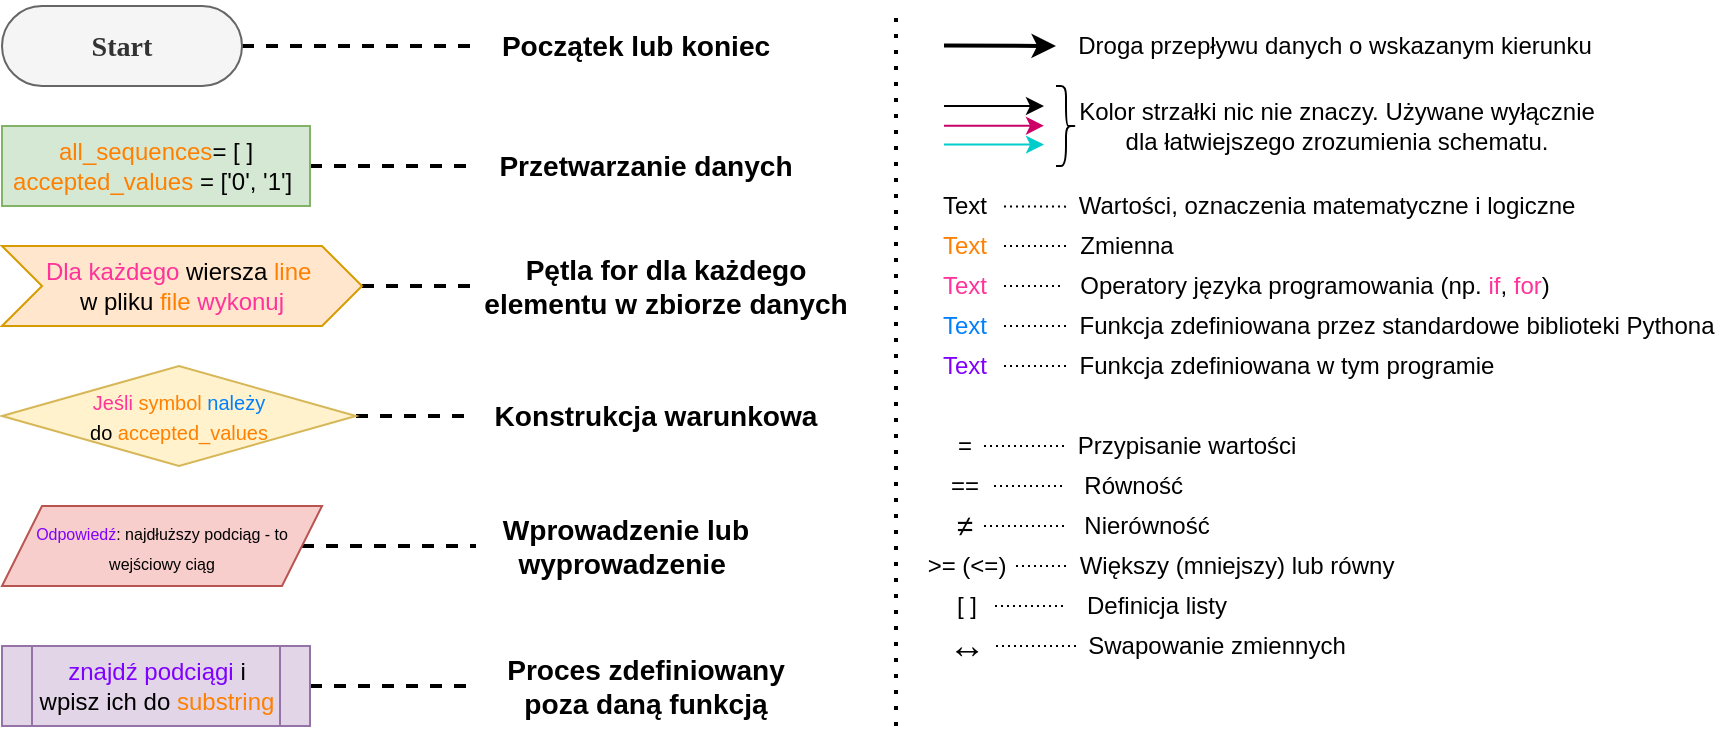 <mxfile version="14.1.8" type="device" pages="5"><diagram id="_cXIgG8RUNz20f3Irpzd" name="Legend"><mxGraphModel dx="1422" dy="816" grid="1" gridSize="10" guides="1" tooltips="1" connect="1" arrows="1" fold="1" page="1" pageScale="1" pageWidth="827" pageHeight="1169" math="0" shadow="0"><root><mxCell id="NryxLD1MPK_m6hDjevUL-0"/><mxCell id="NryxLD1MPK_m6hDjevUL-1" parent="NryxLD1MPK_m6hDjevUL-0"/><mxCell id="NryxLD1MPK_m6hDjevUL-2" value="" style="rounded=0;orthogonalLoop=1;jettySize=auto;html=1;endArrow=none;endFill=0;strokeWidth=2;dashed=1;" parent="NryxLD1MPK_m6hDjevUL-1" source="NryxLD1MPK_m6hDjevUL-3" target="NryxLD1MPK_m6hDjevUL-4" edge="1"><mxGeometry relative="1" as="geometry"/></mxCell><mxCell id="NryxLD1MPK_m6hDjevUL-3" value="&lt;h3&gt;&lt;font face=&quot;Lucida Console&quot;&gt;Start&lt;/font&gt;&lt;/h3&gt;" style="rounded=1;whiteSpace=wrap;html=1;arcSize=50;fillColor=#f5f5f5;strokeColor=#666666;fontColor=#333333;" parent="NryxLD1MPK_m6hDjevUL-1" vertex="1"><mxGeometry x="43" y="40" width="120" height="40" as="geometry"/></mxCell><mxCell id="NryxLD1MPK_m6hDjevUL-4" value="&lt;h3&gt;Początek lub koniec&lt;/h3&gt;" style="text;html=1;strokeColor=none;fillColor=none;align=center;verticalAlign=middle;whiteSpace=wrap;rounded=0;fontFamily=Helvetica;" parent="NryxLD1MPK_m6hDjevUL-1" vertex="1"><mxGeometry x="280" y="40" width="160" height="40" as="geometry"/></mxCell><mxCell id="NryxLD1MPK_m6hDjevUL-5" style="edgeStyle=none;rounded=0;orthogonalLoop=1;jettySize=auto;html=1;entryX=0;entryY=0.5;entryDx=0;entryDy=0;dashed=1;endArrow=none;endFill=0;strokeColor=#000000;strokeWidth=2;" parent="NryxLD1MPK_m6hDjevUL-1" source="NryxLD1MPK_m6hDjevUL-6" target="NryxLD1MPK_m6hDjevUL-7" edge="1"><mxGeometry relative="1" as="geometry"/></mxCell><mxCell id="NryxLD1MPK_m6hDjevUL-6" value="&lt;span style=&quot;color: rgb(255 , 128 , 0)&quot;&gt;all_sequences&lt;/span&gt;= [ ]&lt;br&gt;&lt;font color=&quot;#ff8000&quot;&gt;accepted_values &lt;/font&gt;= ['0', '1']&amp;nbsp;" style="whiteSpace=wrap;html=1;rounded=1;strokeColor=#82b366;fillColor=#d5e8d4;arcSize=0;" parent="NryxLD1MPK_m6hDjevUL-1" vertex="1"><mxGeometry x="43" y="100" width="154" height="40" as="geometry"/></mxCell><mxCell id="NryxLD1MPK_m6hDjevUL-7" value="&lt;h3&gt;Przetwarzanie danych&lt;/h3&gt;" style="text;html=1;strokeColor=none;fillColor=none;align=center;verticalAlign=middle;whiteSpace=wrap;rounded=0;" parent="NryxLD1MPK_m6hDjevUL-1" vertex="1"><mxGeometry x="280" y="100" width="170" height="40" as="geometry"/></mxCell><mxCell id="NryxLD1MPK_m6hDjevUL-8" value="" style="edgeStyle=none;rounded=0;orthogonalLoop=1;jettySize=auto;html=1;dashed=1;endArrow=none;endFill=0;strokeColor=#000000;strokeWidth=2;" parent="NryxLD1MPK_m6hDjevUL-1" source="NryxLD1MPK_m6hDjevUL-9" target="NryxLD1MPK_m6hDjevUL-10" edge="1"><mxGeometry relative="1" as="geometry"/></mxCell><mxCell id="NryxLD1MPK_m6hDjevUL-9" value="&lt;font color=&quot;#ff3399&quot;&gt;Dla każdego&lt;/font&gt;&lt;span&gt;&amp;nbsp;wiersza&amp;nbsp;&lt;/span&gt;&lt;font color=&quot;#ff8000&quot;&gt;line&amp;nbsp;&lt;br&gt;&lt;/font&gt;&lt;span&gt;w pliku&amp;nbsp;&lt;/span&gt;&lt;font color=&quot;#ff8000&quot;&gt;file&amp;nbsp;&lt;/font&gt;&lt;font color=&quot;#ff3399&quot;&gt;wykonuj&lt;/font&gt;" style="shape=step;perimeter=stepPerimeter;whiteSpace=wrap;html=1;fixedSize=1;fillColor=#ffe6cc;strokeColor=#d79b00;" parent="NryxLD1MPK_m6hDjevUL-1" vertex="1"><mxGeometry x="43" y="160" width="180" height="40" as="geometry"/></mxCell><mxCell id="NryxLD1MPK_m6hDjevUL-10" value="&lt;h3&gt;Pętla for dla każdego elementu w zbiorze danych&lt;/h3&gt;" style="text;html=1;strokeColor=none;fillColor=none;align=center;verticalAlign=middle;whiteSpace=wrap;rounded=0;" parent="NryxLD1MPK_m6hDjevUL-1" vertex="1"><mxGeometry x="280" y="160" width="190" height="40" as="geometry"/></mxCell><mxCell id="NryxLD1MPK_m6hDjevUL-11" value="" style="edgeStyle=none;rounded=0;orthogonalLoop=1;jettySize=auto;html=1;dashed=1;endArrow=none;endFill=0;strokeColor=#000000;strokeWidth=2;fontFamily=Helvetica;" parent="NryxLD1MPK_m6hDjevUL-1" source="NryxLD1MPK_m6hDjevUL-12" target="NryxLD1MPK_m6hDjevUL-13" edge="1"><mxGeometry relative="1" as="geometry"/></mxCell><mxCell id="NryxLD1MPK_m6hDjevUL-12" value="&lt;font style=&quot;font-size: 10px&quot;&gt;&lt;font color=&quot;#ff3399&quot; style=&quot;font-size: 10px&quot;&gt;Jeśli&amp;nbsp;&lt;/font&gt;&lt;font color=&quot;#ff8000&quot; style=&quot;font-size: 10px&quot;&gt;symbol&amp;nbsp;&lt;/font&gt;&lt;font color=&quot;#007fff&quot; style=&quot;font-size: 10px&quot;&gt;należy &lt;/font&gt;do&amp;nbsp;&lt;font color=&quot;#ff8000&quot; style=&quot;font-size: 10px&quot;&gt;accepted_values&lt;/font&gt;&lt;/font&gt;" style="rhombus;whiteSpace=wrap;html=1;rounded=1;strokeColor=#d6b656;fillColor=#fff2cc;arcSize=0;" parent="NryxLD1MPK_m6hDjevUL-1" vertex="1"><mxGeometry x="43" y="220" width="177" height="50" as="geometry"/></mxCell><mxCell id="NryxLD1MPK_m6hDjevUL-13" value="&lt;h3&gt;Konstrukcja warunkowa&lt;/h3&gt;" style="text;html=1;strokeColor=none;fillColor=none;align=center;verticalAlign=middle;whiteSpace=wrap;rounded=0;" parent="NryxLD1MPK_m6hDjevUL-1" vertex="1"><mxGeometry x="280" y="225" width="180" height="40" as="geometry"/></mxCell><mxCell id="NryxLD1MPK_m6hDjevUL-14" value="" style="edgeStyle=none;rounded=0;orthogonalLoop=1;jettySize=auto;html=1;dashed=1;endArrow=none;endFill=0;strokeColor=#000000;strokeWidth=2;fontFamily=Helvetica;" parent="NryxLD1MPK_m6hDjevUL-1" source="NryxLD1MPK_m6hDjevUL-15" target="NryxLD1MPK_m6hDjevUL-16" edge="1"><mxGeometry relative="1" as="geometry"/></mxCell><mxCell id="NryxLD1MPK_m6hDjevUL-15" value="&lt;font style=&quot;font-size: 8px&quot;&gt;&lt;font color=&quot;#7f00ff&quot; style=&quot;font-size: 8px&quot;&gt;Odpowiedź&lt;/font&gt;: najdłuższy podciąg - to wejściowy ciąg&lt;/font&gt;" style="shape=parallelogram;perimeter=parallelogramPerimeter;whiteSpace=wrap;html=1;fixedSize=1;rounded=1;strokeColor=#b85450;fillColor=#f8cecc;arcSize=0;" parent="NryxLD1MPK_m6hDjevUL-1" vertex="1"><mxGeometry x="43" y="290" width="160" height="40" as="geometry"/></mxCell><mxCell id="NryxLD1MPK_m6hDjevUL-16" value="&lt;h3&gt;Wprowadzenie lub wyprowadzenie&amp;nbsp;&lt;/h3&gt;" style="text;html=1;strokeColor=none;fillColor=none;align=center;verticalAlign=middle;whiteSpace=wrap;rounded=0;" parent="NryxLD1MPK_m6hDjevUL-1" vertex="1"><mxGeometry x="280" y="290" width="150" height="40" as="geometry"/></mxCell><mxCell id="NryxLD1MPK_m6hDjevUL-17" value="" style="edgeStyle=none;rounded=0;orthogonalLoop=1;jettySize=auto;html=1;dashed=1;endArrow=none;endFill=0;strokeColor=#000000;strokeWidth=2;fontFamily=Helvetica;" parent="NryxLD1MPK_m6hDjevUL-1" source="NryxLD1MPK_m6hDjevUL-18" target="NryxLD1MPK_m6hDjevUL-19" edge="1"><mxGeometry relative="1" as="geometry"/></mxCell><mxCell id="NryxLD1MPK_m6hDjevUL-18" value="&lt;font color=&quot;#7f00ff&quot;&gt;znajdź podciągi&lt;/font&gt; i wpisz ich do &lt;font color=&quot;#ff8000&quot;&gt;substring&lt;/font&gt;" style="shape=process;whiteSpace=wrap;html=1;backgroundOutline=1;rounded=1;strokeColor=#9673a6;fillColor=#e1d5e7;arcSize=0;" parent="NryxLD1MPK_m6hDjevUL-1" vertex="1"><mxGeometry x="43" y="360" width="154" height="40" as="geometry"/></mxCell><mxCell id="NryxLD1MPK_m6hDjevUL-19" value="&lt;h3&gt;Proces zdefiniowany poza daną funkcją&lt;/h3&gt;" style="text;html=1;strokeColor=none;fillColor=none;align=center;verticalAlign=middle;whiteSpace=wrap;rounded=0;" parent="NryxLD1MPK_m6hDjevUL-1" vertex="1"><mxGeometry x="280" y="360" width="170" height="40" as="geometry"/></mxCell><mxCell id="NryxLD1MPK_m6hDjevUL-20" value="" style="endArrow=none;dashed=1;html=1;dashPattern=1 3;strokeWidth=2;" parent="NryxLD1MPK_m6hDjevUL-1" edge="1"><mxGeometry width="50" height="50" relative="1" as="geometry"><mxPoint x="490" y="400" as="sourcePoint"/><mxPoint x="490" y="40" as="targetPoint"/></mxGeometry></mxCell><mxCell id="NryxLD1MPK_m6hDjevUL-21" value="" style="edgeStyle=orthogonalEdgeStyle;rounded=0;orthogonalLoop=1;jettySize=auto;html=1;strokeWidth=1;dashed=1;dashPattern=1 2;endArrow=none;endFill=0;" parent="NryxLD1MPK_m6hDjevUL-1" source="NryxLD1MPK_m6hDjevUL-22" target="NryxLD1MPK_m6hDjevUL-23" edge="1"><mxGeometry relative="1" as="geometry"><Array as="points"><mxPoint x="574" y="160"/><mxPoint x="574" y="160"/></Array></mxGeometry></mxCell><mxCell id="NryxLD1MPK_m6hDjevUL-22" value="&lt;font color=&quot;#ff8000&quot;&gt;Text&lt;/font&gt;" style="text;html=1;align=center;verticalAlign=middle;resizable=0;points=[];autosize=1;" parent="NryxLD1MPK_m6hDjevUL-1" vertex="1"><mxGeometry x="504" y="150" width="40" height="20" as="geometry"/></mxCell><mxCell id="NryxLD1MPK_m6hDjevUL-23" value="Zmienna" style="text;html=1;align=center;verticalAlign=middle;resizable=0;points=[];autosize=1;" parent="NryxLD1MPK_m6hDjevUL-1" vertex="1"><mxGeometry x="575" y="150" width="60" height="20" as="geometry"/></mxCell><mxCell id="NryxLD1MPK_m6hDjevUL-24" value="" style="edgeStyle=orthogonalEdgeStyle;rounded=0;orthogonalLoop=1;jettySize=auto;html=1;strokeWidth=1;dashed=1;dashPattern=1 2;endArrow=none;endFill=0;" parent="NryxLD1MPK_m6hDjevUL-1" source="NryxLD1MPK_m6hDjevUL-25" target="NryxLD1MPK_m6hDjevUL-26" edge="1"><mxGeometry relative="1" as="geometry"><Array as="points"><mxPoint x="574" y="180"/><mxPoint x="574" y="180"/></Array></mxGeometry></mxCell><mxCell id="NryxLD1MPK_m6hDjevUL-25" value="&lt;font color=&quot;#ff3399&quot;&gt;Text&lt;/font&gt;" style="text;html=1;align=center;verticalAlign=middle;resizable=0;points=[];autosize=1;" parent="NryxLD1MPK_m6hDjevUL-1" vertex="1"><mxGeometry x="504" y="170" width="40" height="20" as="geometry"/></mxCell><mxCell id="NryxLD1MPK_m6hDjevUL-26" value="Operatory języka programowania (np. &lt;font color=&quot;#ff3399&quot;&gt;if&lt;/font&gt;, &lt;font color=&quot;#ff3399&quot;&gt;for&lt;/font&gt;)" style="text;html=1;align=center;verticalAlign=middle;resizable=0;points=[];autosize=1;" parent="NryxLD1MPK_m6hDjevUL-1" vertex="1"><mxGeometry x="574" y="170" width="250" height="20" as="geometry"/></mxCell><mxCell id="NryxLD1MPK_m6hDjevUL-27" value="" style="edgeStyle=orthogonalEdgeStyle;rounded=0;orthogonalLoop=1;jettySize=auto;html=1;strokeWidth=1;dashed=1;dashPattern=1 2;endArrow=none;endFill=0;" parent="NryxLD1MPK_m6hDjevUL-1" source="NryxLD1MPK_m6hDjevUL-28" target="NryxLD1MPK_m6hDjevUL-29" edge="1"><mxGeometry relative="1" as="geometry"><Array as="points"><mxPoint x="574" y="200"/><mxPoint x="574" y="200"/></Array></mxGeometry></mxCell><mxCell id="NryxLD1MPK_m6hDjevUL-28" value="&lt;font color=&quot;#007fff&quot;&gt;Text&lt;/font&gt;" style="text;html=1;align=center;verticalAlign=middle;resizable=0;points=[];autosize=1;" parent="NryxLD1MPK_m6hDjevUL-1" vertex="1"><mxGeometry x="504" y="190" width="40" height="20" as="geometry"/></mxCell><mxCell id="NryxLD1MPK_m6hDjevUL-29" value="Funkcja zdefiniowana przez standardowe biblioteki Pythona" style="text;html=1;align=center;verticalAlign=middle;resizable=0;points=[];autosize=1;" parent="NryxLD1MPK_m6hDjevUL-1" vertex="1"><mxGeometry x="575" y="190" width="330" height="20" as="geometry"/></mxCell><mxCell id="NryxLD1MPK_m6hDjevUL-30" value="" style="edgeStyle=orthogonalEdgeStyle;rounded=0;orthogonalLoop=1;jettySize=auto;html=1;strokeWidth=1;dashed=1;dashPattern=1 2;endArrow=none;endFill=0;" parent="NryxLD1MPK_m6hDjevUL-1" source="NryxLD1MPK_m6hDjevUL-31" target="NryxLD1MPK_m6hDjevUL-32" edge="1"><mxGeometry relative="1" as="geometry"><Array as="points"><mxPoint x="574" y="220"/><mxPoint x="574" y="220"/></Array></mxGeometry></mxCell><mxCell id="NryxLD1MPK_m6hDjevUL-31" value="&lt;font color=&quot;#7f00ff&quot;&gt;Text&lt;/font&gt;" style="text;html=1;align=center;verticalAlign=middle;resizable=0;points=[];autosize=1;" parent="NryxLD1MPK_m6hDjevUL-1" vertex="1"><mxGeometry x="504" y="210" width="40" height="20" as="geometry"/></mxCell><mxCell id="NryxLD1MPK_m6hDjevUL-32" value="Funkcja zdefiniowana w tym programie" style="text;html=1;align=center;verticalAlign=middle;resizable=0;points=[];autosize=1;" parent="NryxLD1MPK_m6hDjevUL-1" vertex="1"><mxGeometry x="575" y="210" width="220" height="20" as="geometry"/></mxCell><mxCell id="NryxLD1MPK_m6hDjevUL-33" value="" style="edgeStyle=orthogonalEdgeStyle;rounded=0;orthogonalLoop=1;jettySize=auto;html=1;strokeWidth=1;dashed=1;dashPattern=1 2;endArrow=none;endFill=0;" parent="NryxLD1MPK_m6hDjevUL-1" source="NryxLD1MPK_m6hDjevUL-34" target="NryxLD1MPK_m6hDjevUL-35" edge="1"><mxGeometry relative="1" as="geometry"><Array as="points"><mxPoint x="574" y="260"/><mxPoint x="574" y="260"/></Array></mxGeometry></mxCell><mxCell id="NryxLD1MPK_m6hDjevUL-34" value="=" style="text;html=1;align=center;verticalAlign=middle;resizable=0;points=[];autosize=1;" parent="NryxLD1MPK_m6hDjevUL-1" vertex="1"><mxGeometry x="514" y="250" width="20" height="20" as="geometry"/></mxCell><mxCell id="NryxLD1MPK_m6hDjevUL-35" value="Przypisanie wartości" style="text;html=1;align=center;verticalAlign=middle;resizable=0;points=[];autosize=1;" parent="NryxLD1MPK_m6hDjevUL-1" vertex="1"><mxGeometry x="575" y="250" width="120" height="20" as="geometry"/></mxCell><mxCell id="NryxLD1MPK_m6hDjevUL-36" value="" style="edgeStyle=orthogonalEdgeStyle;rounded=0;orthogonalLoop=1;jettySize=auto;html=1;strokeWidth=1;dashed=1;dashPattern=1 2;endArrow=none;endFill=0;" parent="NryxLD1MPK_m6hDjevUL-1" source="NryxLD1MPK_m6hDjevUL-37" target="NryxLD1MPK_m6hDjevUL-38" edge="1"><mxGeometry relative="1" as="geometry"><Array as="points"><mxPoint x="574" y="280"/><mxPoint x="574" y="280"/></Array></mxGeometry></mxCell><mxCell id="NryxLD1MPK_m6hDjevUL-37" value="==" style="text;html=1;align=center;verticalAlign=middle;resizable=0;points=[];autosize=1;" parent="NryxLD1MPK_m6hDjevUL-1" vertex="1"><mxGeometry x="509" y="270" width="30" height="20" as="geometry"/></mxCell><mxCell id="NryxLD1MPK_m6hDjevUL-38" value="Równość&amp;nbsp;" style="text;html=1;align=center;verticalAlign=middle;resizable=0;points=[];autosize=1;" parent="NryxLD1MPK_m6hDjevUL-1" vertex="1"><mxGeometry x="575" y="270" width="70" height="20" as="geometry"/></mxCell><mxCell id="NryxLD1MPK_m6hDjevUL-39" value="" style="edgeStyle=orthogonalEdgeStyle;rounded=0;orthogonalLoop=1;jettySize=auto;html=1;strokeWidth=1;dashed=1;dashPattern=1 2;endArrow=none;endFill=0;" parent="NryxLD1MPK_m6hDjevUL-1" source="NryxLD1MPK_m6hDjevUL-40" target="NryxLD1MPK_m6hDjevUL-41" edge="1"><mxGeometry relative="1" as="geometry"><Array as="points"><mxPoint x="574" y="300"/><mxPoint x="574" y="300"/></Array></mxGeometry></mxCell><mxCell id="NryxLD1MPK_m6hDjevUL-40" value="&lt;i&gt;&lt;span lang=&quot;PL&quot; style=&quot;font-size: 11pt ; line-height: 15.693px ; font-family: &amp;#34;calibri&amp;#34; , sans-serif&quot;&gt;≠&lt;/span&gt;&lt;/i&gt;" style="text;html=1;align=center;verticalAlign=middle;resizable=0;points=[];autosize=1;" parent="NryxLD1MPK_m6hDjevUL-1" vertex="1"><mxGeometry x="514" y="290" width="20" height="20" as="geometry"/></mxCell><mxCell id="NryxLD1MPK_m6hDjevUL-41" value="Nierówność" style="text;html=1;align=center;verticalAlign=middle;resizable=0;points=[];autosize=1;" parent="NryxLD1MPK_m6hDjevUL-1" vertex="1"><mxGeometry x="575" y="290" width="80" height="20" as="geometry"/></mxCell><mxCell id="NryxLD1MPK_m6hDjevUL-42" value="" style="edgeStyle=orthogonalEdgeStyle;rounded=0;orthogonalLoop=1;jettySize=auto;html=1;strokeWidth=1;dashed=1;dashPattern=1 2;endArrow=none;endFill=0;" parent="NryxLD1MPK_m6hDjevUL-1" source="NryxLD1MPK_m6hDjevUL-43" target="NryxLD1MPK_m6hDjevUL-44" edge="1"><mxGeometry relative="1" as="geometry"><Array as="points"><mxPoint x="574" y="320"/><mxPoint x="574" y="320"/></Array></mxGeometry></mxCell><mxCell id="NryxLD1MPK_m6hDjevUL-43" value="&amp;gt;= (&amp;lt;=)" style="text;html=1;align=center;verticalAlign=middle;resizable=0;points=[];autosize=1;" parent="NryxLD1MPK_m6hDjevUL-1" vertex="1"><mxGeometry x="500" y="310" width="50" height="20" as="geometry"/></mxCell><mxCell id="NryxLD1MPK_m6hDjevUL-44" value="Większy (mniejszy) lub równy" style="text;html=1;align=center;verticalAlign=middle;resizable=0;points=[];autosize=1;" parent="NryxLD1MPK_m6hDjevUL-1" vertex="1"><mxGeometry x="575" y="310" width="170" height="20" as="geometry"/></mxCell><mxCell id="NryxLD1MPK_m6hDjevUL-45" value="" style="endArrow=classic;html=1;strokeColor=#000000;strokeWidth=1;" parent="NryxLD1MPK_m6hDjevUL-1" edge="1"><mxGeometry width="50" height="50" relative="1" as="geometry"><mxPoint x="514" y="90" as="sourcePoint"/><mxPoint x="564" y="90" as="targetPoint"/></mxGeometry></mxCell><mxCell id="NryxLD1MPK_m6hDjevUL-46" value="" style="endArrow=classic;html=1;strokeWidth=1;strokeColor=#CC0066;" parent="NryxLD1MPK_m6hDjevUL-1" edge="1"><mxGeometry width="50" height="50" relative="1" as="geometry"><mxPoint x="514" y="99.86" as="sourcePoint"/><mxPoint x="564" y="99.86" as="targetPoint"/></mxGeometry></mxCell><mxCell id="NryxLD1MPK_m6hDjevUL-47" value="" style="endArrow=classic;html=1;strokeWidth=1;strokeColor=#00CCCC;" parent="NryxLD1MPK_m6hDjevUL-1" edge="1"><mxGeometry width="50" height="50" relative="1" as="geometry"><mxPoint x="514" y="109.31" as="sourcePoint"/><mxPoint x="564" y="109.31" as="targetPoint"/></mxGeometry></mxCell><mxCell id="NryxLD1MPK_m6hDjevUL-48" value="" style="shape=curlyBracket;whiteSpace=wrap;html=1;rounded=1;direction=west;" parent="NryxLD1MPK_m6hDjevUL-1" vertex="1"><mxGeometry x="570" y="80" width="10" height="40" as="geometry"/></mxCell><mxCell id="NryxLD1MPK_m6hDjevUL-49" value="Kolor strzałki nic nie znaczy. Używane wyłącznie&lt;br&gt;dla łatwiejszego zrozumienia schematu." style="text;html=1;align=center;verticalAlign=middle;resizable=0;points=[];autosize=1;" parent="NryxLD1MPK_m6hDjevUL-1" vertex="1"><mxGeometry x="575" y="85" width="270" height="30" as="geometry"/></mxCell><mxCell id="NryxLD1MPK_m6hDjevUL-50" value="" style="edgeStyle=none;rounded=0;orthogonalLoop=1;jettySize=auto;html=1;endArrow=classic;endFill=1;strokeColor=#000000;strokeWidth=2;fontFamily=Helvetica;" parent="NryxLD1MPK_m6hDjevUL-1" edge="1"><mxGeometry relative="1" as="geometry"><mxPoint x="514" y="59.76" as="sourcePoint"/><mxPoint x="570" y="60" as="targetPoint"/></mxGeometry></mxCell><mxCell id="NryxLD1MPK_m6hDjevUL-51" value="Droga przepływu danych o wskazanym kierunku" style="text;html=1;align=center;verticalAlign=middle;resizable=0;points=[];autosize=1;" parent="NryxLD1MPK_m6hDjevUL-1" vertex="1"><mxGeometry x="574" y="50" width="270" height="20" as="geometry"/></mxCell><mxCell id="NryxLD1MPK_m6hDjevUL-52" value="" style="edgeStyle=orthogonalEdgeStyle;rounded=0;orthogonalLoop=1;jettySize=auto;html=1;strokeWidth=1;dashed=1;dashPattern=1 2;endArrow=none;endFill=0;entryX=0.007;entryY=0.517;entryDx=0;entryDy=0;entryPerimeter=0;" parent="NryxLD1MPK_m6hDjevUL-1" source="NryxLD1MPK_m6hDjevUL-53" target="NryxLD1MPK_m6hDjevUL-54" edge="1"><mxGeometry relative="1" as="geometry"><Array as="points"><mxPoint x="574" y="140"/></Array><mxPoint x="575" y="140" as="targetPoint"/></mxGeometry></mxCell><mxCell id="NryxLD1MPK_m6hDjevUL-53" value="Text" style="text;html=1;align=center;verticalAlign=middle;resizable=0;points=[];autosize=1;" parent="NryxLD1MPK_m6hDjevUL-1" vertex="1"><mxGeometry x="504" y="130" width="40" height="20" as="geometry"/></mxCell><mxCell id="NryxLD1MPK_m6hDjevUL-54" value="Wartości, oznaczenia matematyczne i logiczne" style="text;html=1;align=center;verticalAlign=middle;resizable=0;points=[];autosize=1;" parent="NryxLD1MPK_m6hDjevUL-1" vertex="1"><mxGeometry x="575" y="130" width="260" height="20" as="geometry"/></mxCell><mxCell id="NryxLD1MPK_m6hDjevUL-55" value="" style="edgeStyle=orthogonalEdgeStyle;rounded=0;orthogonalLoop=1;jettySize=auto;html=1;strokeWidth=1;dashed=1;dashPattern=1 2;endArrow=none;endFill=0;" parent="NryxLD1MPK_m6hDjevUL-1" source="NryxLD1MPK_m6hDjevUL-56" target="NryxLD1MPK_m6hDjevUL-57" edge="1"><mxGeometry relative="1" as="geometry"><Array as="points"><mxPoint x="574.5" y="340"/><mxPoint x="574.5" y="340"/></Array></mxGeometry></mxCell><mxCell id="NryxLD1MPK_m6hDjevUL-56" value="[ ]" style="text;html=1;align=center;verticalAlign=middle;resizable=0;points=[];autosize=1;" parent="NryxLD1MPK_m6hDjevUL-1" vertex="1"><mxGeometry x="509.5" y="330" width="30" height="20" as="geometry"/></mxCell><mxCell id="NryxLD1MPK_m6hDjevUL-57" value="Definicja listy" style="text;html=1;align=center;verticalAlign=middle;resizable=0;points=[];autosize=1;" parent="NryxLD1MPK_m6hDjevUL-1" vertex="1"><mxGeometry x="575" y="330" width="90" height="20" as="geometry"/></mxCell><mxCell id="ram_xSnEbg-AcXZF1Vvf-0" value="&lt;span style=&quot;font-family: &amp;#34;roboto&amp;#34; , sans-serif ; font-size: 18.667px ; text-align: left ; background-color: rgb(255 , 255 , 255)&quot;&gt;↔&lt;/span&gt;" style="text;html=1;align=center;verticalAlign=middle;resizable=0;points=[];autosize=1;" vertex="1" parent="NryxLD1MPK_m6hDjevUL-1"><mxGeometry x="510" y="350" width="30" height="20" as="geometry"/></mxCell><mxCell id="ram_xSnEbg-AcXZF1Vvf-1" value="" style="edgeStyle=orthogonalEdgeStyle;rounded=0;orthogonalLoop=1;jettySize=auto;html=1;strokeWidth=1;dashed=1;dashPattern=1 2;endArrow=none;endFill=0;" edge="1" parent="NryxLD1MPK_m6hDjevUL-1" source="ram_xSnEbg-AcXZF1Vvf-0" target="ram_xSnEbg-AcXZF1Vvf-2"><mxGeometry relative="1" as="geometry"><Array as="points"/><mxPoint x="539" y="360" as="sourcePoint"/><mxPoint x="574.5" y="360" as="targetPoint"/></mxGeometry></mxCell><mxCell id="ram_xSnEbg-AcXZF1Vvf-2" value="Swapowanie zmiennych" style="text;html=1;align=center;verticalAlign=middle;resizable=0;points=[];autosize=1;" vertex="1" parent="NryxLD1MPK_m6hDjevUL-1"><mxGeometry x="580" y="350" width="140" height="20" as="geometry"/></mxCell></root></mxGraphModel></diagram><diagram id="uNi1udIpCkMTqcFHnjL2" name="Selection Sort"><mxGraphModel dx="716" dy="816" grid="1" gridSize="10" guides="1" tooltips="1" connect="1" arrows="1" fold="1" page="1" pageScale="1" pageWidth="827" pageHeight="1169" math="0" shadow="0"><root><mxCell id="0"/><mxCell id="1" parent="0"/><mxCell id="Qbu5HMVUqOeDbmdO9YN9-1" value="" style="edgeStyle=orthogonalEdgeStyle;rounded=0;orthogonalLoop=1;jettySize=auto;html=1;" parent="1" source="GxORYivebMBagLVbWJiC-1" target="4Yo-z94dWmufv8h5XfVY-1" edge="1"><mxGeometry relative="1" as="geometry"/></mxCell><mxCell id="GxORYivebMBagLVbWJiC-1" value="&lt;h3&gt;&lt;font face=&quot;Lucida Console&quot;&gt;Start&lt;/font&gt;&lt;/h3&gt;" style="rounded=1;whiteSpace=wrap;html=1;arcSize=50;fillColor=#f5f5f5;strokeColor=#666666;fontColor=#333333;" parent="1" vertex="1"><mxGeometry x="30" width="110" height="50" as="geometry"/></mxCell><mxCell id="2sqM1KzybSEQmmnTIaWU-2" value="" style="edgeStyle=orthogonalEdgeStyle;rounded=0;orthogonalLoop=1;jettySize=auto;html=1;" parent="1" source="4Yo-z94dWmufv8h5XfVY-1" target="2sqM1KzybSEQmmnTIaWU-1" edge="1"><mxGeometry relative="1" as="geometry"/></mxCell><mxCell id="4Yo-z94dWmufv8h5XfVY-1" value="&lt;font color=&quot;#ff3399&quot;&gt;Otrymaj &lt;/font&gt;&lt;font color=&quot;#ff8000&quot;&gt;mylist &lt;/font&gt;i &lt;font color=&quot;#ff8000&quot;&gt;reverse&lt;/font&gt;" style="shape=parallelogram;perimeter=parallelogramPerimeter;whiteSpace=wrap;html=1;fixedSize=1;rounded=0;strokeColor=#b85450;fillColor=#f8cecc;" parent="1" vertex="1"><mxGeometry x="170" width="170" height="50" as="geometry"/></mxCell><mxCell id="KOtUslI082QsIay2wyfN-2" value="" style="edgeStyle=orthogonalEdgeStyle;rounded=0;orthogonalLoop=1;jettySize=auto;html=1;" parent="1" source="2sqM1KzybSEQmmnTIaWU-1" target="KOtUslI082QsIay2wyfN-1" edge="1"><mxGeometry relative="1" as="geometry"/></mxCell><mxCell id="2sqM1KzybSEQmmnTIaWU-1" value="&lt;font color=&quot;#ff8000&quot;&gt;length&amp;nbsp;&lt;/font&gt;= &lt;font color=&quot;#007fff&quot;&gt;długość tablicy&lt;/font&gt;&amp;nbsp;&lt;font color=&quot;#ff8000&quot;&gt;mylist&lt;/font&gt;" style="rounded=0;whiteSpace=wrap;html=1;fillColor=#d5e8d4;strokeColor=#82b366;" parent="1" vertex="1"><mxGeometry x="170" y="70" width="170" height="40" as="geometry"/></mxCell><mxCell id="KOtUslI082QsIay2wyfN-5" value="Nie" style="edgeStyle=orthogonalEdgeStyle;rounded=0;orthogonalLoop=1;jettySize=auto;html=1;exitX=0;exitY=0.5;exitDx=0;exitDy=0;entryX=0.5;entryY=0;entryDx=0;entryDy=0;" parent="1" source="KOtUslI082QsIay2wyfN-1" target="KOtUslI082QsIay2wyfN-3" edge="1"><mxGeometry relative="1" as="geometry"/></mxCell><mxCell id="KOtUslI082QsIay2wyfN-6" value="Tak" style="edgeStyle=orthogonalEdgeStyle;rounded=0;orthogonalLoop=1;jettySize=auto;html=1;exitX=1;exitY=0.5;exitDx=0;exitDy=0;entryX=0.5;entryY=0;entryDx=0;entryDy=0;" parent="1" source="KOtUslI082QsIay2wyfN-1" target="KOtUslI082QsIay2wyfN-4" edge="1"><mxGeometry relative="1" as="geometry"/></mxCell><mxCell id="KOtUslI082QsIay2wyfN-1" value="&lt;font color=&quot;#ff3399&quot;&gt;Jeżeli&amp;nbsp;&lt;/font&gt;&lt;span style=&quot;color: rgb(255 , 128 , 0)&quot;&gt;reverse&lt;/span&gt;&lt;span&gt;&amp;nbsp;== True&lt;/span&gt;" style="rhombus;whiteSpace=wrap;html=1;rounded=0;strokeColor=#d6b656;fillColor=#fff2cc;" parent="1" vertex="1"><mxGeometry x="120" y="130" width="270" height="70" as="geometry"/></mxCell><mxCell id="RNAIJgiipWfcDUNok69Q-3" style="edgeStyle=orthogonalEdgeStyle;rounded=0;orthogonalLoop=1;jettySize=auto;html=1;entryX=0;entryY=0;entryDx=0;entryDy=0;" parent="1" source="KOtUslI082QsIay2wyfN-3" target="RNAIJgiipWfcDUNok69Q-1" edge="1"><mxGeometry relative="1" as="geometry"/></mxCell><mxCell id="KOtUslI082QsIay2wyfN-3" value="&lt;font color=&quot;#ff8000&quot;&gt;start&amp;nbsp;&lt;/font&gt;= 0&lt;font color=&quot;#ff8000&quot;&gt;&lt;br&gt;&lt;/font&gt;&lt;font color=&quot;#ff8000&quot;&gt;stop&amp;nbsp;&lt;/font&gt;=&amp;nbsp;&lt;span style=&quot;color: rgb(255 , 128 , 0)&quot;&gt;length&amp;nbsp;&lt;/span&gt;&lt;font color=&quot;#ff8000&quot;&gt;&lt;br&gt;&lt;/font&gt;&lt;font color=&quot;#ff8000&quot;&gt;step&amp;nbsp;&lt;/font&gt;=&amp;nbsp;1" style="rounded=0;whiteSpace=wrap;html=1;fillColor=#d5e8d4;strokeColor=#82b366;" parent="1" vertex="1"><mxGeometry y="190" width="170" height="50" as="geometry"/></mxCell><mxCell id="RNAIJgiipWfcDUNok69Q-2" style="edgeStyle=orthogonalEdgeStyle;rounded=0;orthogonalLoop=1;jettySize=auto;html=1;entryX=1;entryY=0;entryDx=0;entryDy=0;" parent="1" source="KOtUslI082QsIay2wyfN-4" target="RNAIJgiipWfcDUNok69Q-1" edge="1"><mxGeometry relative="1" as="geometry"/></mxCell><mxCell id="KOtUslI082QsIay2wyfN-4" value="&lt;font color=&quot;#ff8000&quot;&gt;start&amp;nbsp;&lt;/font&gt;=&amp;nbsp;&lt;font color=&quot;#ff8000&quot;&gt;length&amp;nbsp;&lt;/font&gt;-1&lt;font color=&quot;#ff8000&quot;&gt;&lt;br&gt;&lt;/font&gt;&lt;font color=&quot;#ff8000&quot;&gt;stop&amp;nbsp;&lt;/font&gt;=&amp;nbsp;-1&lt;font color=&quot;#ff8000&quot;&gt;&lt;br&gt;&lt;/font&gt;&lt;font color=&quot;#ff8000&quot;&gt;step&amp;nbsp;&lt;/font&gt;=&amp;nbsp;-1&lt;font color=&quot;#ff8000&quot;&gt;&lt;br&gt;&lt;/font&gt;" style="rounded=0;whiteSpace=wrap;html=1;fillColor=#d5e8d4;strokeColor=#82b366;" parent="1" vertex="1"><mxGeometry x="340" y="190" width="170" height="50" as="geometry"/></mxCell><mxCell id="s6Rjs3X483AkFJNti_Sq-3" value="Tak" style="edgeStyle=orthogonalEdgeStyle;rounded=0;orthogonalLoop=1;jettySize=auto;html=1;entryX=0.5;entryY=0;entryDx=0;entryDy=0;exitX=1;exitY=0.5;exitDx=0;exitDy=0;" parent="1" source="RNAIJgiipWfcDUNok69Q-1" target="s6Rjs3X483AkFJNti_Sq-1" edge="1"><mxGeometry relative="1" as="geometry"/></mxCell><mxCell id="iig5BEfnSgj1dD7RXcm2-2" value="Nie" style="edgeStyle=orthogonalEdgeStyle;rounded=0;orthogonalLoop=1;jettySize=auto;html=1;entryX=0.5;entryY=0;entryDx=0;entryDy=0;exitX=0;exitY=0.5;exitDx=0;exitDy=0;" parent="1" source="RNAIJgiipWfcDUNok69Q-1" target="iig5BEfnSgj1dD7RXcm2-1" edge="1"><mxGeometry x="-0.767" relative="1" as="geometry"><mxPoint as="offset"/></mxGeometry></mxCell><mxCell id="RNAIJgiipWfcDUNok69Q-1" value="&lt;span style=&quot;color: rgb(255 , 128 , 0)&quot;&gt;i&amp;nbsp;&lt;/span&gt;=&amp;nbsp;&lt;span style=&quot;color: rgb(255 , 128 , 0)&quot;&gt;start&lt;/span&gt;&lt;font color=&quot;#ff3399&quot;&gt;&lt;br&gt;Jeżeli &lt;/font&gt;&lt;font color=&quot;#ff8000&quot;&gt;i&amp;nbsp;&lt;/font&gt;&amp;lt;&amp;nbsp;&lt;span style=&quot;color: rgb(255 , 128 , 0)&quot;&gt;stop&lt;/span&gt;" style="rhombus;whiteSpace=wrap;html=1;rounded=0;strokeColor=#d6b656;fillColor=#fff2cc;" parent="1" vertex="1"><mxGeometry x="120" y="270" width="270" height="70" as="geometry"/></mxCell><mxCell id="s6Rjs3X483AkFJNti_Sq-5" value="" style="edgeStyle=orthogonalEdgeStyle;rounded=0;orthogonalLoop=1;jettySize=auto;html=1;" parent="1" source="s6Rjs3X483AkFJNti_Sq-1" target="s6Rjs3X483AkFJNti_Sq-4" edge="1"><mxGeometry relative="1" as="geometry"/></mxCell><mxCell id="s6Rjs3X483AkFJNti_Sq-1" value="&lt;font color=&quot;#ff8000&quot;&gt;min_prey&amp;nbsp;&lt;/font&gt;=&amp;nbsp;&lt;font color=&quot;#ff8000&quot;&gt;mylist&lt;/font&gt;[&amp;nbsp;&lt;span style=&quot;color: rgb(255 , 128 , 0)&quot;&gt;i&amp;nbsp;&lt;/span&gt;]&lt;font color=&quot;#ff8000&quot;&gt;&lt;br&gt;&lt;/font&gt;&lt;font color=&quot;#ff8000&quot;&gt;p_index&amp;nbsp;&lt;/font&gt;=&amp;nbsp;&lt;font color=&quot;#ff8000&quot;&gt;i&lt;br&gt;&lt;/font&gt;&lt;span style=&quot;color: rgb(255 , 128 , 0)&quot;&gt;j&amp;nbsp;&lt;/span&gt;=&amp;nbsp;&lt;span style=&quot;color: rgb(255 , 128 , 0)&quot;&gt;i&amp;nbsp;&lt;/span&gt;+&amp;nbsp;&lt;span style=&quot;color: rgb(255 , 128 , 0)&quot;&gt;step&lt;/span&gt;&lt;font color=&quot;#ff3399&quot;&gt;&lt;br&gt;&lt;/font&gt;" style="rounded=0;whiteSpace=wrap;html=1;fillColor=#d5e8d4;strokeColor=#82b366;" parent="1" vertex="1"><mxGeometry x="340" y="340" width="170" height="60" as="geometry"/></mxCell><mxCell id="s6Rjs3X483AkFJNti_Sq-7" value="Tak" style="edgeStyle=orthogonalEdgeStyle;rounded=0;orthogonalLoop=1;jettySize=auto;html=1;entryX=0.5;entryY=0;entryDx=0;entryDy=0;exitX=1;exitY=0.5;exitDx=0;exitDy=0;" parent="1" source="s6Rjs3X483AkFJNti_Sq-4" target="s6Rjs3X483AkFJNti_Sq-6" edge="1"><mxGeometry relative="1" as="geometry"/></mxCell><mxCell id="wiCKtm-e9FxpZbwjYxom-3" value="Nie" style="edgeStyle=orthogonalEdgeStyle;rounded=0;orthogonalLoop=1;jettySize=auto;html=1;entryX=0.5;entryY=0;entryDx=0;entryDy=0;exitX=0;exitY=0.5;exitDx=0;exitDy=0;" parent="1" source="s6Rjs3X483AkFJNti_Sq-4" target="wiCKtm-e9FxpZbwjYxom-2" edge="1"><mxGeometry relative="1" as="geometry"/></mxCell><mxCell id="s6Rjs3X483AkFJNti_Sq-4" value="&lt;font color=&quot;#ff3399&quot;&gt;Jeżeli &lt;/font&gt;&lt;font color=&quot;#ff8000&quot;&gt;j&amp;nbsp;&lt;/font&gt;&amp;lt;&amp;nbsp;&lt;span style=&quot;color: rgb(255 , 128 , 0)&quot;&gt;stop&lt;/span&gt;" style="rhombus;whiteSpace=wrap;html=1;rounded=0;strokeColor=#d6b656;fillColor=#fff2cc;" parent="1" vertex="1"><mxGeometry x="290" y="420" width="270" height="50" as="geometry"/></mxCell><mxCell id="s6Rjs3X483AkFJNti_Sq-9" value="Tak" style="edgeStyle=orthogonalEdgeStyle;rounded=0;orthogonalLoop=1;jettySize=auto;html=1;" parent="1" source="s6Rjs3X483AkFJNti_Sq-6" target="s6Rjs3X483AkFJNti_Sq-8" edge="1"><mxGeometry relative="1" as="geometry"/></mxCell><mxCell id="s6Rjs3X483AkFJNti_Sq-6" value="&lt;font color=&quot;#ff3399&quot;&gt;Jeżeli &lt;/font&gt;&lt;font color=&quot;#ff8000&quot;&gt;mylist&lt;/font&gt;[&amp;nbsp;&lt;span style=&quot;color: rgb(255 , 128 , 0)&quot;&gt;j&amp;nbsp;&lt;/span&gt;]&amp;lt; &lt;span style=&quot;color: rgb(255 , 128 , 0)&quot;&gt;min_prey&lt;/span&gt;" style="rhombus;whiteSpace=wrap;html=1;rounded=0;strokeColor=#d6b656;fillColor=#fff2cc;" parent="1" vertex="1"><mxGeometry x="456" y="470" width="270" height="60" as="geometry"/></mxCell><mxCell id="wiCKtm-e9FxpZbwjYxom-1" style="edgeStyle=orthogonalEdgeStyle;rounded=0;orthogonalLoop=1;jettySize=auto;html=1;entryX=1;entryY=0;entryDx=0;entryDy=0;exitX=1;exitY=0.5;exitDx=0;exitDy=0;strokeColor=#7F00FF;" parent="1" source="s6Rjs3X483AkFJNti_Sq-8" target="s6Rjs3X483AkFJNti_Sq-4" edge="1"><mxGeometry relative="1" as="geometry"><Array as="points"><mxPoint x="746" y="600"/><mxPoint x="746" y="420"/><mxPoint x="493" y="420"/></Array></mxGeometry></mxCell><mxCell id="s6Rjs3X483AkFJNti_Sq-8" value="&lt;font color=&quot;#ff8000&quot;&gt;min_prey&amp;nbsp;&lt;/font&gt;=&amp;nbsp;&lt;font color=&quot;#ff8000&quot;&gt;mylist&lt;/font&gt;[&amp;nbsp;&lt;span style=&quot;color: rgb(255 , 128 , 0)&quot;&gt;j&amp;nbsp;&lt;/span&gt;]&lt;font color=&quot;#ff8000&quot;&gt;&lt;br&gt;&lt;/font&gt;&lt;font color=&quot;#ff8000&quot;&gt;p_index&amp;nbsp;&lt;/font&gt;=&amp;nbsp;&lt;font color=&quot;#ff8000&quot;&gt;j&lt;br&gt;&lt;/font&gt;&lt;font color=&quot;#ff8000&quot;&gt;j&amp;nbsp;&lt;/font&gt;=&amp;nbsp;&lt;font color=&quot;#ff8000&quot;&gt;j&amp;nbsp;&lt;/font&gt;+&amp;nbsp;&lt;font color=&quot;#ff8000&quot;&gt;step&lt;br&gt;&lt;/font&gt;" style="rounded=0;whiteSpace=wrap;html=1;fillColor=#d5e8d4;strokeColor=#82b366;" parent="1" vertex="1"><mxGeometry x="506" y="570" width="170" height="60" as="geometry"/></mxCell><mxCell id="wiCKtm-e9FxpZbwjYxom-4" style="edgeStyle=orthogonalEdgeStyle;rounded=0;orthogonalLoop=1;jettySize=auto;html=1;entryX=0.5;entryY=1;entryDx=0;entryDy=0;strokeColor=#00CCCC;" parent="1" source="wiCKtm-e9FxpZbwjYxom-2" target="RNAIJgiipWfcDUNok69Q-1" edge="1"><mxGeometry relative="1" as="geometry"><mxPoint x="116" y="370" as="targetPoint"/><Array as="points"><mxPoint x="126" y="500"/><mxPoint x="126" y="360"/><mxPoint x="255" y="360"/></Array></mxGeometry></mxCell><mxCell id="wiCKtm-e9FxpZbwjYxom-2" value="&lt;font color=&quot;#ff8000&quot;&gt;mylist&lt;/font&gt;[&amp;nbsp;&lt;span style=&quot;color: rgb(255 , 128 , 0)&quot;&gt;i&amp;nbsp;&lt;/span&gt;] ↔&amp;nbsp;&lt;font color=&quot;#ff8000&quot;&gt;mylist&lt;/font&gt;[&amp;nbsp;&lt;span style=&quot;color: rgb(255 , 128 , 0)&quot;&gt;p_index&amp;nbsp;&lt;/span&gt;]&lt;font color=&quot;#ff8000&quot;&gt;&lt;br&gt;&lt;/font&gt;&lt;span style=&quot;color: rgb(255 , 128 , 0)&quot;&gt;i&amp;nbsp;&lt;/span&gt;=&amp;nbsp;&lt;span style=&quot;color: rgb(255 , 128 , 0)&quot;&gt;i&lt;/span&gt;+&lt;span style=&quot;color: rgb(255 , 128 , 0)&quot;&gt;step&lt;/span&gt;&lt;font color=&quot;#ff3399&quot;&gt;&lt;br&gt;&lt;/font&gt;" style="rounded=0;whiteSpace=wrap;html=1;fillColor=#d5e8d4;strokeColor=#82b366;" parent="1" vertex="1"><mxGeometry x="170" y="470" width="170" height="60" as="geometry"/></mxCell><mxCell id="BpkqnIXZ8EVfby0sE2XW-2" value="" style="edgeStyle=orthogonalEdgeStyle;rounded=0;orthogonalLoop=1;jettySize=auto;html=1;" parent="1" source="iig5BEfnSgj1dD7RXcm2-1" target="BpkqnIXZ8EVfby0sE2XW-1" edge="1"><mxGeometry relative="1" as="geometry"/></mxCell><mxCell id="iig5BEfnSgj1dD7RXcm2-1" value="&lt;font color=&quot;#ff3399&quot;&gt;Zwróć&amp;nbsp;&lt;/font&gt;&lt;span style=&quot;color: rgb(255 , 128 , 0)&quot;&gt;mylist&lt;/span&gt;" style="shape=parallelogram;perimeter=parallelogramPerimeter;whiteSpace=wrap;html=1;fixedSize=1;rounded=0;strokeColor=#b85450;fillColor=#f8cecc;" parent="1" vertex="1"><mxGeometry x="17.5" y="570" width="135" height="50" as="geometry"/></mxCell><mxCell id="BpkqnIXZ8EVfby0sE2XW-1" value="&lt;h3&gt;&lt;font face=&quot;Lucida Console&quot;&gt;Stop&lt;/font&gt;&lt;/h3&gt;" style="rounded=1;whiteSpace=wrap;html=1;arcSize=50;fillColor=#f5f5f5;strokeColor=#666666;fontColor=#333333;" parent="1" vertex="1"><mxGeometry x="200" y="570" width="110" height="50" as="geometry"/></mxCell></root></mxGraphModel></diagram><diagram id="zHSsSnmVVWKpwU-UeGqb" name="Heapify"><mxGraphModel dx="2062" dy="1183" grid="1" gridSize="10" guides="1" tooltips="1" connect="1" arrows="1" fold="1" page="1" pageScale="1" pageWidth="827" pageHeight="1169" math="0" shadow="0"><root><mxCell id="3sWQVtvgIBa6Rz5UsmVA-0"/><mxCell id="3sWQVtvgIBa6Rz5UsmVA-1" parent="3sWQVtvgIBa6Rz5UsmVA-0"/><mxCell id="uNT4wHqEWMYnkCMzUF-O-3" style="edgeStyle=orthogonalEdgeStyle;rounded=0;orthogonalLoop=1;jettySize=auto;html=1;entryX=0;entryY=0.5;entryDx=0;entryDy=0;" parent="3sWQVtvgIBa6Rz5UsmVA-1" source="uNT4wHqEWMYnkCMzUF-O-0" target="uNT4wHqEWMYnkCMzUF-O-1" edge="1"><mxGeometry relative="1" as="geometry"/></mxCell><mxCell id="uNT4wHqEWMYnkCMzUF-O-0" value="&lt;h3&gt;&lt;font face=&quot;Lucida Console&quot;&gt;Start&lt;/font&gt;&lt;/h3&gt;" style="rounded=1;whiteSpace=wrap;html=1;arcSize=50;fillColor=#f5f5f5;strokeColor=#666666;fontColor=#333333;" parent="3sWQVtvgIBa6Rz5UsmVA-1" vertex="1"><mxGeometry x="271" width="110" height="50" as="geometry"/></mxCell><mxCell id="uNT4wHqEWMYnkCMzUF-O-4" style="edgeStyle=orthogonalEdgeStyle;rounded=0;orthogonalLoop=1;jettySize=auto;html=1;entryX=0.5;entryY=0;entryDx=0;entryDy=0;" parent="3sWQVtvgIBa6Rz5UsmVA-1" source="uNT4wHqEWMYnkCMzUF-O-1" target="-0rGOF6QyxloCRs8xhog-0" edge="1"><mxGeometry relative="1" as="geometry"><mxPoint x="496.0" y="70" as="targetPoint"/></mxGeometry></mxCell><mxCell id="uNT4wHqEWMYnkCMzUF-O-1" value="&lt;font color=&quot;#ff3399&quot;&gt;Otrymaj &lt;/font&gt;&lt;font color=&quot;#ff8000&quot;&gt;mylist&lt;/font&gt;,&amp;nbsp;&lt;font color=&quot;#ff8000&quot;&gt;length&amp;nbsp;&lt;/font&gt;i&amp;nbsp;&lt;font color=&quot;#ff8000&quot;&gt;j&lt;/font&gt;" style="shape=parallelogram;perimeter=parallelogramPerimeter;whiteSpace=wrap;html=1;fixedSize=1;rounded=0;strokeColor=#b85450;fillColor=#f8cecc;" parent="3sWQVtvgIBa6Rz5UsmVA-1" vertex="1"><mxGeometry x="411" width="170" height="50" as="geometry"/></mxCell><mxCell id="D5NRyXyj-ro2fkv8M8qu-1" value="Tak" style="edgeStyle=orthogonalEdgeStyle;rounded=0;orthogonalLoop=1;jettySize=auto;html=1;entryX=0.5;entryY=0;entryDx=0;entryDy=0;exitX=0;exitY=0.5;exitDx=0;exitDy=0;" parent="3sWQVtvgIBa6Rz5UsmVA-1" source="-0rGOF6QyxloCRs8xhog-0" target="D5NRyXyj-ro2fkv8M8qu-0" edge="1"><mxGeometry relative="1" as="geometry"/></mxCell><mxCell id="nqdSa_vghIuy5xjXTHaw-3" value="Nie" style="edgeStyle=orthogonalEdgeStyle;rounded=0;orthogonalLoop=1;jettySize=auto;html=1;entryX=0.5;entryY=0;entryDx=0;entryDy=0;" parent="3sWQVtvgIBa6Rz5UsmVA-1" source="-0rGOF6QyxloCRs8xhog-0" target="nqdSa_vghIuy5xjXTHaw-1" edge="1"><mxGeometry relative="1" as="geometry"/></mxCell><mxCell id="-0rGOF6QyxloCRs8xhog-0" value="&lt;font color=&quot;#ff3399&quot;&gt;Jeżeli &lt;/font&gt;&lt;font color=&quot;#ff8000&quot;&gt;j&lt;/font&gt;&lt;span&gt;*2+1 &amp;lt;&amp;nbsp;&lt;/span&gt;&lt;span style=&quot;color: rgb(255 , 128 , 0)&quot;&gt;length&amp;nbsp;&lt;/span&gt;" style="rhombus;whiteSpace=wrap;html=1;rounded=0;strokeColor=#d6b656;fillColor=#fff2cc;" parent="3sWQVtvgIBa6Rz5UsmVA-1" vertex="1"><mxGeometry x="361" y="70" width="270" height="70" as="geometry"/></mxCell><mxCell id="D5NRyXyj-ro2fkv8M8qu-4" value="" style="edgeStyle=orthogonalEdgeStyle;rounded=0;orthogonalLoop=1;jettySize=auto;html=1;" parent="3sWQVtvgIBa6Rz5UsmVA-1" source="D5NRyXyj-ro2fkv8M8qu-0" target="D5NRyXyj-ro2fkv8M8qu-2" edge="1"><mxGeometry relative="1" as="geometry"/></mxCell><mxCell id="D5NRyXyj-ro2fkv8M8qu-0" value="&lt;font color=&quot;#ff8000&quot;&gt;ch1&amp;nbsp;&lt;/font&gt;=&lt;font color=&quot;#ff3399&quot;&gt;&amp;nbsp;&lt;/font&gt;&lt;font color=&quot;#ff8000&quot;&gt;j&lt;/font&gt;*2+1&lt;br&gt;&lt;font color=&quot;#ff8000&quot;&gt;ch2&amp;nbsp;&lt;/font&gt;=&lt;font color=&quot;#ff3399&quot;&gt;&amp;nbsp;&lt;/font&gt;&lt;font color=&quot;#ff8000&quot;&gt;j&lt;/font&gt;*2+2&lt;font color=&quot;#ff8000&quot;&gt;&lt;br&gt;&lt;/font&gt;" style="rounded=0;whiteSpace=wrap;html=1;fillColor=#d5e8d4;strokeColor=#82b366;" parent="3sWQVtvgIBa6Rz5UsmVA-1" vertex="1"><mxGeometry x="241" y="150" width="170" height="50" as="geometry"/></mxCell><mxCell id="D5NRyXyj-ro2fkv8M8qu-6" value="Tak" style="edgeStyle=orthogonalEdgeStyle;rounded=0;orthogonalLoop=1;jettySize=auto;html=1;entryX=0.474;entryY=0.032;entryDx=0;entryDy=0;entryPerimeter=0;exitX=0;exitY=0.5;exitDx=0;exitDy=0;" parent="3sWQVtvgIBa6Rz5UsmVA-1" source="D5NRyXyj-ro2fkv8M8qu-2" target="D5NRyXyj-ro2fkv8M8qu-5" edge="1"><mxGeometry relative="1" as="geometry"/></mxCell><mxCell id="D5NRyXyj-ro2fkv8M8qu-8" value="Nie" style="edgeStyle=orthogonalEdgeStyle;rounded=0;orthogonalLoop=1;jettySize=auto;html=1;entryX=0.5;entryY=0;entryDx=0;entryDy=0;exitX=1;exitY=0.5;exitDx=0;exitDy=0;" parent="3sWQVtvgIBa6Rz5UsmVA-1" source="D5NRyXyj-ro2fkv8M8qu-2" target="D5NRyXyj-ro2fkv8M8qu-7" edge="1"><mxGeometry relative="1" as="geometry"/></mxCell><mxCell id="D5NRyXyj-ro2fkv8M8qu-2" value="&lt;font color=&quot;#ff3399&quot;&gt;Jeżeli &lt;/font&gt;&lt;font color=&quot;#ff8000&quot;&gt;ch1&amp;nbsp;&lt;/font&gt;&lt;span&gt;&amp;lt;&amp;nbsp;&lt;/span&gt;&lt;span style=&quot;color: rgb(255 , 128 , 0)&quot;&gt;length&amp;nbsp;&lt;/span&gt;i &lt;br&gt;&lt;span style=&quot;color: rgb(255 , 128 , 0)&quot;&gt;mylist&amp;nbsp;&lt;/span&gt;[&amp;nbsp;&lt;span style=&quot;color: rgb(255 , 128 , 0)&quot;&gt;ch1&amp;nbsp;&lt;/span&gt;] &amp;lt;&amp;nbsp;&lt;span style=&quot;color: rgb(255 , 128 , 0)&quot;&gt;mylist&lt;/span&gt;&amp;nbsp;[&amp;nbsp;&lt;span style=&quot;color: rgb(255 , 128 , 0)&quot;&gt;ch2&amp;nbsp;&lt;/span&gt;]" style="rhombus;whiteSpace=wrap;html=1;rounded=0;strokeColor=#d6b656;fillColor=#fff2cc;" parent="3sWQVtvgIBa6Rz5UsmVA-1" vertex="1"><mxGeometry x="191" y="220" width="270" height="80" as="geometry"/></mxCell><mxCell id="D5NRyXyj-ro2fkv8M8qu-10" style="edgeStyle=orthogonalEdgeStyle;rounded=0;orthogonalLoop=1;jettySize=auto;html=1;" parent="3sWQVtvgIBa6Rz5UsmVA-1" source="D5NRyXyj-ro2fkv8M8qu-5" target="D5NRyXyj-ro2fkv8M8qu-9" edge="1"><mxGeometry relative="1" as="geometry"/></mxCell><mxCell id="D5NRyXyj-ro2fkv8M8qu-5" value="&lt;font color=&quot;#ff8000&quot;&gt;greater_child_ind&amp;nbsp;&lt;/font&gt;=&lt;font color=&quot;#ff3399&quot;&gt;&amp;nbsp;&lt;/font&gt;&lt;font color=&quot;#ff8000&quot;&gt;ch2&lt;/font&gt;&lt;font color=&quot;#ff8000&quot;&gt;&lt;br&gt;&lt;/font&gt;" style="rounded=0;whiteSpace=wrap;html=1;fillColor=#d5e8d4;strokeColor=#82b366;" parent="3sWQVtvgIBa6Rz5UsmVA-1" vertex="1"><mxGeometry x="71" y="290" width="170" height="40" as="geometry"/></mxCell><mxCell id="D5NRyXyj-ro2fkv8M8qu-11" style="edgeStyle=orthogonalEdgeStyle;rounded=0;orthogonalLoop=1;jettySize=auto;html=1;entryX=0.5;entryY=0;entryDx=0;entryDy=0;" parent="3sWQVtvgIBa6Rz5UsmVA-1" source="D5NRyXyj-ro2fkv8M8qu-7" target="D5NRyXyj-ro2fkv8M8qu-9" edge="1"><mxGeometry relative="1" as="geometry"/></mxCell><mxCell id="D5NRyXyj-ro2fkv8M8qu-7" value="&lt;font color=&quot;#ff8000&quot;&gt;greater_child_ind&amp;nbsp;&lt;/font&gt;=&lt;font color=&quot;#ff3399&quot;&gt;&amp;nbsp;&lt;/font&gt;&lt;font color=&quot;#ff8000&quot;&gt;ch1&lt;/font&gt;&lt;font color=&quot;#ff8000&quot;&gt;&lt;br&gt;&lt;/font&gt;" style="rounded=0;whiteSpace=wrap;html=1;fillColor=#d5e8d4;strokeColor=#82b366;" parent="3sWQVtvgIBa6Rz5UsmVA-1" vertex="1"><mxGeometry x="411" y="290" width="170" height="40" as="geometry"/></mxCell><mxCell id="CtK9hcFML-3zDiWn8x8c-1" value="Tak" style="edgeStyle=orthogonalEdgeStyle;rounded=0;orthogonalLoop=1;jettySize=auto;html=1;entryX=0.5;entryY=0;entryDx=0;entryDy=0;exitX=0;exitY=0.5;exitDx=0;exitDy=0;" parent="3sWQVtvgIBa6Rz5UsmVA-1" source="D5NRyXyj-ro2fkv8M8qu-9" target="CtK9hcFML-3zDiWn8x8c-0" edge="1"><mxGeometry x="-0.176" relative="1" as="geometry"><mxPoint as="offset"/></mxGeometry></mxCell><mxCell id="nqdSa_vghIuy5xjXTHaw-4" value="Nie" style="edgeStyle=orthogonalEdgeStyle;rounded=0;orthogonalLoop=1;jettySize=auto;html=1;entryX=0;entryY=0.5;entryDx=0;entryDy=0;" parent="3sWQVtvgIBa6Rz5UsmVA-1" source="D5NRyXyj-ro2fkv8M8qu-9" target="nqdSa_vghIuy5xjXTHaw-1" edge="1"><mxGeometry x="-0.871" relative="1" as="geometry"><Array as="points"><mxPoint x="631" y="420"/><mxPoint x="631" y="165"/></Array><mxPoint as="offset"/></mxGeometry></mxCell><mxCell id="D5NRyXyj-ro2fkv8M8qu-9" value="&lt;font color=&quot;#ff3399&quot;&gt;Jeżeli &lt;/font&gt;&lt;span style=&quot;color: rgb(255 , 128 , 0)&quot;&gt;mylist&amp;nbsp;&lt;/span&gt;[&amp;nbsp;&lt;span style=&quot;color: rgb(255 , 128 , 0)&quot;&gt;j&amp;nbsp;&lt;/span&gt;] &amp;lt;&amp;nbsp;&lt;span style=&quot;color: rgb(255 , 128 , 0)&quot;&gt;mylist&lt;/span&gt;&amp;nbsp;[&amp;nbsp;&lt;font color=&quot;#ff8000&quot;&gt;greater_child_ind&amp;nbsp;&lt;/font&gt;]" style="rhombus;whiteSpace=wrap;html=1;rounded=0;strokeColor=#d6b656;fillColor=#fff2cc;" parent="3sWQVtvgIBa6Rz5UsmVA-1" vertex="1"><mxGeometry x="191" y="370" width="270" height="100" as="geometry"/></mxCell><mxCell id="CtK9hcFML-3zDiWn8x8c-2" style="edgeStyle=orthogonalEdgeStyle;rounded=0;orthogonalLoop=1;jettySize=auto;html=1;entryX=0;entryY=0;entryDx=0;entryDy=0;strokeColor=#CC0066;" parent="3sWQVtvgIBa6Rz5UsmVA-1" source="CtK9hcFML-3zDiWn8x8c-0" target="-0rGOF6QyxloCRs8xhog-0" edge="1"><mxGeometry relative="1" as="geometry"><Array as="points"><mxPoint x="31" y="505"/><mxPoint x="31" y="88"/></Array></mxGeometry></mxCell><mxCell id="CtK9hcFML-3zDiWn8x8c-0" value="&lt;font color=&quot;#ff8000&quot;&gt;mylist&lt;/font&gt;[&amp;nbsp;&lt;span style=&quot;color: rgb(255 , 128 , 0)&quot;&gt;j&amp;nbsp;&lt;/span&gt;]&amp;nbsp;↔&amp;nbsp;&lt;font color=&quot;#ff8000&quot;&gt;mylist&lt;/font&gt;[&amp;nbsp;&lt;span style=&quot;color: rgb(255 , 128 , 0)&quot;&gt;greater_child_ind&amp;nbsp;&lt;/span&gt;]&lt;font color=&quot;#ff8000&quot;&gt;&lt;br&gt;&lt;/font&gt;&lt;span style=&quot;color: rgb(255 , 128 , 0)&quot;&gt;j&amp;nbsp;&lt;/span&gt;=&amp;nbsp;&lt;span style=&quot;color: rgb(255 , 128 , 0)&quot;&gt;greater_child_ind&amp;nbsp;&lt;/span&gt;&lt;font color=&quot;#ff3399&quot;&gt;&lt;br&gt;&lt;/font&gt;" style="rounded=0;whiteSpace=wrap;html=1;fillColor=#d5e8d4;strokeColor=#82b366;" parent="3sWQVtvgIBa6Rz5UsmVA-1" vertex="1"><mxGeometry x="51" y="470" width="210" height="70" as="geometry"/></mxCell><mxCell id="nqdSa_vghIuy5xjXTHaw-0" value="" style="edgeStyle=orthogonalEdgeStyle;rounded=0;orthogonalLoop=1;jettySize=auto;html=1;" parent="3sWQVtvgIBa6Rz5UsmVA-1" source="nqdSa_vghIuy5xjXTHaw-1" target="nqdSa_vghIuy5xjXTHaw-2" edge="1"><mxGeometry relative="1" as="geometry"/></mxCell><mxCell id="nqdSa_vghIuy5xjXTHaw-1" value="&lt;font color=&quot;#ff3399&quot;&gt;Zwróć&amp;nbsp;&lt;/font&gt;&lt;span style=&quot;color: rgb(255 , 128 , 0)&quot;&gt;mylist&lt;/span&gt;" style="shape=parallelogram;perimeter=parallelogramPerimeter;whiteSpace=wrap;html=1;fixedSize=1;rounded=0;strokeColor=#b85450;fillColor=#f8cecc;" parent="3sWQVtvgIBa6Rz5UsmVA-1" vertex="1"><mxGeometry x="661" y="140" width="135" height="50" as="geometry"/></mxCell><mxCell id="nqdSa_vghIuy5xjXTHaw-2" value="&lt;h3&gt;&lt;font face=&quot;Lucida Console&quot;&gt;Stop&lt;/font&gt;&lt;/h3&gt;" style="rounded=1;whiteSpace=wrap;html=1;arcSize=50;fillColor=#f5f5f5;strokeColor=#666666;fontColor=#333333;" parent="3sWQVtvgIBa6Rz5UsmVA-1" vertex="1"><mxGeometry x="673.5" y="210" width="110" height="50" as="geometry"/></mxCell></root></mxGraphModel></diagram><diagram id="lKGtl6s4fBqAVJmGYYYZ" name="Binary Heap Sort"><mxGraphModel dx="2062" dy="1183" grid="1" gridSize="10" guides="1" tooltips="1" connect="1" arrows="1" fold="1" page="1" pageScale="1" pageWidth="827" pageHeight="1169" math="0" shadow="0"><root><mxCell id="FFyjtl_gBxFCIdijH18b-0"/><mxCell id="FFyjtl_gBxFCIdijH18b-1" parent="FFyjtl_gBxFCIdijH18b-0"/><mxCell id="ZWEgGvlgGOhOc7l9pFV5-0" value="" style="edgeStyle=orthogonalEdgeStyle;rounded=0;orthogonalLoop=1;jettySize=auto;html=1;" parent="FFyjtl_gBxFCIdijH18b-1" source="ZWEgGvlgGOhOc7l9pFV5-1" target="ZWEgGvlgGOhOc7l9pFV5-3" edge="1"><mxGeometry relative="1" as="geometry"/></mxCell><mxCell id="ZWEgGvlgGOhOc7l9pFV5-1" value="&lt;h3&gt;&lt;font face=&quot;Lucida Console&quot;&gt;Start&lt;/font&gt;&lt;/h3&gt;" style="rounded=1;whiteSpace=wrap;html=1;arcSize=50;fillColor=#f5f5f5;strokeColor=#666666;fontColor=#333333;" parent="FFyjtl_gBxFCIdijH18b-1" vertex="1"><mxGeometry x="219" width="110" height="50" as="geometry"/></mxCell><mxCell id="ZWEgGvlgGOhOc7l9pFV5-2" value="" style="edgeStyle=orthogonalEdgeStyle;rounded=0;orthogonalLoop=1;jettySize=auto;html=1;" parent="FFyjtl_gBxFCIdijH18b-1" source="ZWEgGvlgGOhOc7l9pFV5-3" target="ZWEgGvlgGOhOc7l9pFV5-5" edge="1"><mxGeometry relative="1" as="geometry"/></mxCell><mxCell id="ZWEgGvlgGOhOc7l9pFV5-3" value="&lt;font color=&quot;#ff3399&quot;&gt;Otrymaj &lt;/font&gt;&lt;font color=&quot;#ff8000&quot;&gt;mylist &lt;/font&gt;i &lt;font color=&quot;#ff8000&quot;&gt;reverse&lt;/font&gt;" style="shape=parallelogram;perimeter=parallelogramPerimeter;whiteSpace=wrap;html=1;fixedSize=1;rounded=0;strokeColor=#b85450;fillColor=#f8cecc;" parent="FFyjtl_gBxFCIdijH18b-1" vertex="1"><mxGeometry x="359" width="170" height="50" as="geometry"/></mxCell><mxCell id="8hhyG-O36YzDIqI0pkmW-2" value="" style="edgeStyle=orthogonalEdgeStyle;rounded=0;orthogonalLoop=1;jettySize=auto;html=1;entryX=0.5;entryY=0;entryDx=0;entryDy=0;" parent="FFyjtl_gBxFCIdijH18b-1" source="ZWEgGvlgGOhOc7l9pFV5-5" target="8hhyG-O36YzDIqI0pkmW-0" edge="1"><mxGeometry relative="1" as="geometry"/></mxCell><mxCell id="ZWEgGvlgGOhOc7l9pFV5-5" value="&lt;font color=&quot;#ff8000&quot;&gt;length&amp;nbsp;&lt;/font&gt;= &lt;font color=&quot;#007fff&quot;&gt;długość tablicy&lt;/font&gt;&amp;nbsp;&lt;font color=&quot;#ff8000&quot;&gt;mylist&lt;/font&gt;" style="rounded=0;whiteSpace=wrap;html=1;fillColor=#d5e8d4;strokeColor=#82b366;" parent="FFyjtl_gBxFCIdijH18b-1" vertex="1"><mxGeometry x="359" y="70" width="170" height="40" as="geometry"/></mxCell><mxCell id="S050Rw2d_xazhZa9d6Vd-1" value="Tak" style="edgeStyle=orthogonalEdgeStyle;rounded=0;orthogonalLoop=1;jettySize=auto;html=1;entryX=0.5;entryY=0;entryDx=0;entryDy=0;exitX=1;exitY=0.5;exitDx=0;exitDy=0;" parent="FFyjtl_gBxFCIdijH18b-1" source="8hhyG-O36YzDIqI0pkmW-0" target="S050Rw2d_xazhZa9d6Vd-0" edge="1"><mxGeometry relative="1" as="geometry"/></mxCell><mxCell id="S050Rw2d_xazhZa9d6Vd-8" value="Nie" style="edgeStyle=orthogonalEdgeStyle;rounded=0;orthogonalLoop=1;jettySize=auto;html=1;exitX=0;exitY=0.5;exitDx=0;exitDy=0;" parent="FFyjtl_gBxFCIdijH18b-1" source="8hhyG-O36YzDIqI0pkmW-0" target="S050Rw2d_xazhZa9d6Vd-7" edge="1"><mxGeometry x="-0.583" relative="1" as="geometry"><mxPoint as="offset"/></mxGeometry></mxCell><mxCell id="8hhyG-O36YzDIqI0pkmW-0" value="&lt;span style=&quot;color: rgb(255 , 128 , 0)&quot;&gt;ind&amp;nbsp;&lt;/span&gt;=&amp;nbsp;&lt;span style=&quot;color: rgb(255 , 128 , 0)&quot;&gt;length&lt;/span&gt;-2&lt;font color=&quot;#ff3399&quot;&gt;&lt;br&gt;Jeżeli&amp;nbsp;&lt;/font&gt;&lt;span style=&quot;color: rgb(255 , 128 , 0)&quot;&gt;ind&amp;nbsp;&lt;/span&gt;&amp;gt; -1" style="rhombus;whiteSpace=wrap;html=1;rounded=0;strokeColor=#d6b656;fillColor=#fff2cc;" parent="FFyjtl_gBxFCIdijH18b-1" vertex="1"><mxGeometry x="320" y="130" width="248" height="70" as="geometry"/></mxCell><mxCell id="S050Rw2d_xazhZa9d6Vd-5" style="edgeStyle=orthogonalEdgeStyle;rounded=0;orthogonalLoop=1;jettySize=auto;html=1;entryX=0.5;entryY=0;entryDx=0;entryDy=0;" parent="FFyjtl_gBxFCIdijH18b-1" source="S050Rw2d_xazhZa9d6Vd-0" target="S050Rw2d_xazhZa9d6Vd-4" edge="1"><mxGeometry relative="1" as="geometry"/></mxCell><mxCell id="S050Rw2d_xazhZa9d6Vd-0" value="&lt;font color=&quot;#7f00ff&quot;&gt;Heapify&amp;nbsp;&lt;/font&gt;(&lt;span style=&quot;color: rgb(255 , 128 , 0)&quot;&gt;mylist&lt;/span&gt;,&amp;nbsp;&lt;span style=&quot;color: rgb(255 , 128 , 0)&quot;&gt;length&lt;/span&gt;,&amp;nbsp;&lt;span style=&quot;color: rgb(255 , 128 , 0)&quot;&gt;ind&lt;/span&gt;)" style="shape=process;whiteSpace=wrap;html=1;backgroundOutline=1;strokeColor=#9673a6;fillColor=#e1d5e7;" parent="FFyjtl_gBxFCIdijH18b-1" vertex="1"><mxGeometry x="579" y="190" width="230" height="40" as="geometry"/></mxCell><mxCell id="S050Rw2d_xazhZa9d6Vd-6" style="edgeStyle=orthogonalEdgeStyle;rounded=0;orthogonalLoop=1;jettySize=auto;html=1;entryX=0.5;entryY=1;entryDx=0;entryDy=0;strokeColor=#00CCCC;" parent="FFyjtl_gBxFCIdijH18b-1" source="S050Rw2d_xazhZa9d6Vd-4" target="8hhyG-O36YzDIqI0pkmW-0" edge="1"><mxGeometry relative="1" as="geometry"/></mxCell><mxCell id="S050Rw2d_xazhZa9d6Vd-4" value="&lt;span style=&quot;color: rgb(255 , 128 , 0)&quot;&gt;ind&amp;nbsp;&lt;/span&gt;=&amp;nbsp;&lt;span style=&quot;color: rgb(255 , 128 , 0)&quot;&gt;ind&amp;nbsp;&lt;/span&gt;- 1" style="rounded=0;whiteSpace=wrap;html=1;fillColor=#d5e8d4;strokeColor=#82b366;" parent="FFyjtl_gBxFCIdijH18b-1" vertex="1"><mxGeometry x="609" y="250" width="170" height="40" as="geometry"/></mxCell><mxCell id="S050Rw2d_xazhZa9d6Vd-10" value="Tak" style="edgeStyle=orthogonalEdgeStyle;rounded=0;orthogonalLoop=1;jettySize=auto;html=1;entryX=0.5;entryY=0;entryDx=0;entryDy=0;exitX=1;exitY=0.5;exitDx=0;exitDy=0;" parent="FFyjtl_gBxFCIdijH18b-1" source="S050Rw2d_xazhZa9d6Vd-7" target="S050Rw2d_xazhZa9d6Vd-9" edge="1"><mxGeometry x="-0.259" relative="1" as="geometry"><mxPoint as="offset"/></mxGeometry></mxCell><mxCell id="TVFS2miXRAudhRW0GpLb-4" value="Nie" style="edgeStyle=orthogonalEdgeStyle;rounded=0;orthogonalLoop=1;jettySize=auto;html=1;entryX=0.5;entryY=0;entryDx=0;entryDy=0;exitX=0;exitY=0.5;exitDx=0;exitDy=0;" parent="FFyjtl_gBxFCIdijH18b-1" source="S050Rw2d_xazhZa9d6Vd-7" target="TVFS2miXRAudhRW0GpLb-3" edge="1"><mxGeometry x="-0.927" relative="1" as="geometry"><Array as="points"><mxPoint x="80" y="270"/><mxPoint x="80" y="610"/><mxPoint x="245" y="610"/></Array><mxPoint as="offset"/></mxGeometry></mxCell><mxCell id="S050Rw2d_xazhZa9d6Vd-7" value="&lt;span style=&quot;color: rgb(255 , 128 , 0)&quot;&gt;i&amp;nbsp;&lt;/span&gt;= 0&lt;font color=&quot;#ff3399&quot;&gt;&lt;br&gt;Jeżeli&amp;nbsp;&lt;/font&gt;&lt;span style=&quot;color: rgb(255 , 128 , 0)&quot;&gt;i&amp;nbsp;&lt;/span&gt;&amp;lt;&amp;nbsp;&lt;font color=&quot;#007fff&quot;&gt;długość tablicy&lt;/font&gt;&amp;nbsp;&lt;font color=&quot;#ff8000&quot;&gt;mylist&lt;/font&gt;" style="rhombus;whiteSpace=wrap;html=1;rounded=0;strokeColor=#d6b656;fillColor=#fff2cc;" parent="FFyjtl_gBxFCIdijH18b-1" vertex="1"><mxGeometry x="100" y="230" width="290" height="80" as="geometry"/></mxCell><mxCell id="AgJ5oLPBTHX5yb5fnRGI-1" value="Tak" style="edgeStyle=orthogonalEdgeStyle;rounded=0;orthogonalLoop=1;jettySize=auto;html=1;exitX=1;exitY=0.5;exitDx=0;exitDy=0;" parent="FFyjtl_gBxFCIdijH18b-1" source="S050Rw2d_xazhZa9d6Vd-9" target="AgJ5oLPBTHX5yb5fnRGI-0" edge="1"><mxGeometry x="-0.273" relative="1" as="geometry"><mxPoint as="offset"/></mxGeometry></mxCell><mxCell id="AgJ5oLPBTHX5yb5fnRGI-4" value="Nie" style="edgeStyle=orthogonalEdgeStyle;rounded=0;orthogonalLoop=1;jettySize=auto;html=1;entryX=0;entryY=0.5;entryDx=0;entryDy=0;exitX=0;exitY=0.5;exitDx=0;exitDy=0;" parent="FFyjtl_gBxFCIdijH18b-1" source="S050Rw2d_xazhZa9d6Vd-9" target="AgJ5oLPBTHX5yb5fnRGI-2" edge="1"><mxGeometry x="-0.798" relative="1" as="geometry"><mxPoint as="offset"/></mxGeometry></mxCell><mxCell id="S050Rw2d_xazhZa9d6Vd-9" value="&lt;font color=&quot;#ff3399&quot;&gt;Jeżeli&lt;/font&gt;&amp;nbsp;&lt;span style=&quot;color: rgb(255 , 128 , 0)&quot;&gt;length&amp;nbsp;&lt;/span&gt;&amp;gt; 1" style="rhombus;whiteSpace=wrap;html=1;rounded=0;strokeColor=#d6b656;fillColor=#fff2cc;" parent="FFyjtl_gBxFCIdijH18b-1" vertex="1"><mxGeometry x="308" y="300" width="212" height="45" as="geometry"/></mxCell><mxCell id="AgJ5oLPBTHX5yb5fnRGI-3" style="edgeStyle=orthogonalEdgeStyle;rounded=0;orthogonalLoop=1;jettySize=auto;html=1;entryX=1;entryY=0.5;entryDx=0;entryDy=0;" parent="FFyjtl_gBxFCIdijH18b-1" source="AgJ5oLPBTHX5yb5fnRGI-0" target="AgJ5oLPBTHX5yb5fnRGI-2" edge="1"><mxGeometry relative="1" as="geometry"/></mxCell><mxCell id="AgJ5oLPBTHX5yb5fnRGI-0" value="&lt;font color=&quot;#ff8000&quot;&gt;mylist&lt;/font&gt;[ 0&lt;span style=&quot;color: rgb(255 , 128 , 0)&quot;&gt;&amp;nbsp;&lt;/span&gt;] ↔&amp;nbsp;&lt;font color=&quot;#ff8000&quot;&gt;mylist&lt;/font&gt;[&amp;nbsp;&lt;span style=&quot;color: rgb(255 , 128 , 0)&quot;&gt;length&amp;nbsp;&lt;/span&gt;- 1 ]&lt;font color=&quot;#ff3399&quot;&gt;&lt;br&gt;&lt;/font&gt;" style="rounded=0;whiteSpace=wrap;html=1;fillColor=#d5e8d4;strokeColor=#82b366;" parent="FFyjtl_gBxFCIdijH18b-1" vertex="1"><mxGeometry x="450" y="370" width="210" height="50" as="geometry"/></mxCell><mxCell id="AgJ5oLPBTHX5yb5fnRGI-8" value="" style="edgeStyle=orthogonalEdgeStyle;rounded=0;orthogonalLoop=1;jettySize=auto;html=1;" parent="FFyjtl_gBxFCIdijH18b-1" source="AgJ5oLPBTHX5yb5fnRGI-2" target="AgJ5oLPBTHX5yb5fnRGI-7" edge="1"><mxGeometry relative="1" as="geometry"/></mxCell><mxCell id="AgJ5oLPBTHX5yb5fnRGI-2" value="&lt;span style=&quot;color: rgb(255 , 128 , 0)&quot;&gt;length&amp;nbsp;&lt;/span&gt;=&amp;nbsp;&lt;span style=&quot;color: rgb(255 , 128 , 0)&quot;&gt;length&amp;nbsp;&lt;/span&gt;- 1" style="rounded=0;whiteSpace=wrap;html=1;fillColor=#d5e8d4;strokeColor=#82b366;" parent="FFyjtl_gBxFCIdijH18b-1" vertex="1"><mxGeometry x="329" y="440" width="170" height="40" as="geometry"/></mxCell><mxCell id="TVFS2miXRAudhRW0GpLb-1" value="" style="edgeStyle=orthogonalEdgeStyle;rounded=0;orthogonalLoop=1;jettySize=auto;html=1;" parent="FFyjtl_gBxFCIdijH18b-1" source="AgJ5oLPBTHX5yb5fnRGI-7" target="TVFS2miXRAudhRW0GpLb-0" edge="1"><mxGeometry relative="1" as="geometry"/></mxCell><mxCell id="AgJ5oLPBTHX5yb5fnRGI-7" value="&lt;font color=&quot;#7f00ff&quot;&gt;Heapify&amp;nbsp;&lt;/font&gt;(&lt;span style=&quot;color: rgb(255 , 128 , 0)&quot;&gt;mylist&lt;/span&gt;,&amp;nbsp;&lt;span style=&quot;color: rgb(255 , 128 , 0)&quot;&gt;length&lt;/span&gt;)" style="shape=process;whiteSpace=wrap;html=1;backgroundOutline=1;strokeColor=#9673a6;fillColor=#e1d5e7;" parent="FFyjtl_gBxFCIdijH18b-1" vertex="1"><mxGeometry x="299" y="500" width="230" height="40" as="geometry"/></mxCell><mxCell id="s3ldQ1-K59t7ttTV2Hid-6" style="edgeStyle=orthogonalEdgeStyle;rounded=0;orthogonalLoop=1;jettySize=auto;html=1;entryX=0.5;entryY=1;entryDx=0;entryDy=0;exitX=0;exitY=0.5;exitDx=0;exitDy=0;strokeColor=#CC0066;" parent="FFyjtl_gBxFCIdijH18b-1" source="TVFS2miXRAudhRW0GpLb-0" target="S050Rw2d_xazhZa9d6Vd-7" edge="1"><mxGeometry relative="1" as="geometry"/></mxCell><mxCell id="TVFS2miXRAudhRW0GpLb-0" value="&lt;span style=&quot;color: rgb(255 , 128 , 0)&quot;&gt;i&amp;nbsp;&lt;/span&gt;=&amp;nbsp;&lt;span style=&quot;color: rgb(255 , 128 , 0)&quot;&gt;i&amp;nbsp;&lt;/span&gt;+ 1&lt;font color=&quot;#ff3399&quot;&gt;&lt;br&gt;&lt;/font&gt;" style="rounded=0;whiteSpace=wrap;html=1;fillColor=#d5e8d4;strokeColor=#82b366;" parent="FFyjtl_gBxFCIdijH18b-1" vertex="1"><mxGeometry x="329" y="560" width="170" height="40" as="geometry"/></mxCell><mxCell id="Z3CptfrCFSUGgw-opnpp-1" value="Tak" style="edgeStyle=orthogonalEdgeStyle;rounded=0;orthogonalLoop=1;jettySize=auto;html=1;exitX=1;exitY=0.5;exitDx=0;exitDy=0;" parent="FFyjtl_gBxFCIdijH18b-1" source="TVFS2miXRAudhRW0GpLb-3" target="Z3CptfrCFSUGgw-opnpp-0" edge="1"><mxGeometry x="-0.265" relative="1" as="geometry"><mxPoint as="offset"/></mxGeometry></mxCell><mxCell id="s3ldQ1-K59t7ttTV2Hid-3" value="Nie" style="edgeStyle=orthogonalEdgeStyle;rounded=0;orthogonalLoop=1;jettySize=auto;html=1;exitX=0;exitY=0.5;exitDx=0;exitDy=0;" parent="FFyjtl_gBxFCIdijH18b-1" source="TVFS2miXRAudhRW0GpLb-3" target="s3ldQ1-K59t7ttTV2Hid-1" edge="1"><mxGeometry x="0.297" relative="1" as="geometry"><mxPoint as="offset"/></mxGeometry></mxCell><mxCell id="TVFS2miXRAudhRW0GpLb-3" value="&lt;font color=&quot;#ff3399&quot;&gt;Jeżeli&lt;/font&gt;&amp;nbsp;&lt;span style=&quot;color: rgb(255 , 128 , 0)&quot;&gt;reverse&amp;nbsp;&lt;/span&gt;== True" style="rhombus;whiteSpace=wrap;html=1;rounded=0;strokeColor=#d6b656;fillColor=#fff2cc;" parent="FFyjtl_gBxFCIdijH18b-1" vertex="1"><mxGeometry x="139" y="630" width="212" height="45" as="geometry"/></mxCell><mxCell id="mJaYFdWqriLStTFoTZJT-1" value="Tak" style="edgeStyle=orthogonalEdgeStyle;rounded=0;orthogonalLoop=1;jettySize=auto;html=1;entryX=0.5;entryY=0;entryDx=0;entryDy=0;exitX=1;exitY=0.5;exitDx=0;exitDy=0;" parent="FFyjtl_gBxFCIdijH18b-1" source="Z3CptfrCFSUGgw-opnpp-0" target="mJaYFdWqriLStTFoTZJT-0" edge="1"><mxGeometry x="0.286" relative="1" as="geometry"><mxPoint as="offset"/></mxGeometry></mxCell><mxCell id="s3ldQ1-K59t7ttTV2Hid-4" value="Nie" style="edgeStyle=orthogonalEdgeStyle;rounded=0;orthogonalLoop=1;jettySize=auto;html=1;entryX=1;entryY=0.5;entryDx=0;entryDy=0;" parent="FFyjtl_gBxFCIdijH18b-1" source="Z3CptfrCFSUGgw-opnpp-0" target="s3ldQ1-K59t7ttTV2Hid-1" edge="1"><mxGeometry x="-0.242" relative="1" as="geometry"><mxPoint as="offset"/></mxGeometry></mxCell><mxCell id="Z3CptfrCFSUGgw-opnpp-0" value="&lt;span style=&quot;color: rgb(255 , 128 , 0)&quot;&gt;index&amp;nbsp;&lt;/span&gt;= 0&lt;font color=&quot;#ff3399&quot;&gt;&lt;br&gt;Jeżeli&amp;nbsp;&lt;/font&gt;&lt;span style=&quot;color: rgb(255 , 128 , 0)&quot;&gt;index&lt;/span&gt;&lt;span style=&quot;color: rgb(255 , 128 , 0)&quot;&gt;&amp;nbsp;&lt;/span&gt;&amp;lt;&amp;nbsp;&lt;font color=&quot;#007fff&quot;&gt;podłoga&lt;/font&gt;((&lt;font color=&quot;#007fff&quot;&gt;długośc tablicy&lt;/font&gt;&amp;nbsp;&lt;font color=&quot;#ff8000&quot;&gt;mylist&lt;/font&gt;)/2)&lt;br&gt;&amp;nbsp;" style="rhombus;whiteSpace=wrap;html=1;rounded=0;strokeColor=#d6b656;fillColor=#fff2cc;" parent="FFyjtl_gBxFCIdijH18b-1" vertex="1"><mxGeometry x="308" y="675" width="362" height="75" as="geometry"/></mxCell><mxCell id="mJaYFdWqriLStTFoTZJT-2" style="edgeStyle=orthogonalEdgeStyle;rounded=0;orthogonalLoop=1;jettySize=auto;html=1;entryX=0.5;entryY=1;entryDx=0;entryDy=0;exitX=0;exitY=0.5;exitDx=0;exitDy=0;strokeColor=#7F00FF;" parent="FFyjtl_gBxFCIdijH18b-1" source="mJaYFdWqriLStTFoTZJT-0" target="Z3CptfrCFSUGgw-opnpp-0" edge="1"><mxGeometry relative="1" as="geometry"/></mxCell><mxCell id="mJaYFdWqriLStTFoTZJT-0" value="&lt;font color=&quot;#ff8000&quot;&gt;mylist&lt;/font&gt;[&amp;nbsp;&lt;span style=&quot;color: rgb(255 , 128 , 0)&quot;&gt;index&amp;nbsp;&lt;/span&gt;] ↔&amp;nbsp;&lt;font color=&quot;#ff8000&quot;&gt;mylist&lt;/font&gt;[ -1-&lt;span style=&quot;color: rgb(255 , 128 , 0)&quot;&gt;index&amp;nbsp;&lt;/span&gt;]&lt;font color=&quot;#ff8000&quot;&gt;&lt;br&gt;&lt;/font&gt;&lt;span style=&quot;color: rgb(255 , 128 , 0)&quot;&gt;index&lt;/span&gt;&lt;span style=&quot;color: rgb(255 , 128 , 0)&quot;&gt;&amp;nbsp;&lt;/span&gt;=&amp;nbsp;&lt;span style=&quot;color: rgb(255 , 128 , 0)&quot;&gt;index&amp;nbsp;&lt;/span&gt;+ 1&lt;font color=&quot;#ff3399&quot;&gt;&lt;br&gt;&lt;/font&gt;" style="rounded=0;whiteSpace=wrap;html=1;fillColor=#d5e8d4;strokeColor=#82b366;" parent="FFyjtl_gBxFCIdijH18b-1" vertex="1"><mxGeometry x="620" y="740" width="199" height="60" as="geometry"/></mxCell><mxCell id="s3ldQ1-K59t7ttTV2Hid-0" value="" style="edgeStyle=orthogonalEdgeStyle;rounded=0;orthogonalLoop=1;jettySize=auto;html=1;" parent="FFyjtl_gBxFCIdijH18b-1" source="s3ldQ1-K59t7ttTV2Hid-1" target="s3ldQ1-K59t7ttTV2Hid-2" edge="1"><mxGeometry relative="1" as="geometry"/></mxCell><mxCell id="s3ldQ1-K59t7ttTV2Hid-1" value="&lt;font color=&quot;#ff3399&quot;&gt;Zwróć&amp;nbsp;&lt;/font&gt;&lt;span style=&quot;color: rgb(255 , 128 , 0)&quot;&gt;mylist&lt;/span&gt;" style="shape=parallelogram;perimeter=parallelogramPerimeter;whiteSpace=wrap;html=1;fixedSize=1;rounded=0;strokeColor=#b85450;fillColor=#f8cecc;" parent="FFyjtl_gBxFCIdijH18b-1" vertex="1"><mxGeometry x="30" y="687.5" width="135" height="50" as="geometry"/></mxCell><mxCell id="s3ldQ1-K59t7ttTV2Hid-2" value="&lt;h3&gt;&lt;font face=&quot;Lucida Console&quot;&gt;Stop&lt;/font&gt;&lt;/h3&gt;" style="rounded=1;whiteSpace=wrap;html=1;arcSize=50;fillColor=#f5f5f5;strokeColor=#666666;fontColor=#333333;" parent="FFyjtl_gBxFCIdijH18b-1" vertex="1"><mxGeometry x="42.5" y="760" width="110" height="50" as="geometry"/></mxCell></root></mxGraphModel></diagram><diagram id="8zvEJ1Lj8-MA-0yKduFb" name="Heap"><mxGraphModel dx="2062" dy="1183" grid="1" gridSize="10" guides="1" tooltips="1" connect="1" arrows="1" fold="1" page="1" pageScale="1" pageWidth="827" pageHeight="1169" math="0" shadow="0"><root><mxCell id="HZIwRY2aHejq-sXqW0cv-0"/><mxCell id="HZIwRY2aHejq-sXqW0cv-1" parent="HZIwRY2aHejq-sXqW0cv-0"/><mxCell id="HZIwRY2aHejq-sXqW0cv-6" value="" style="rounded=0;orthogonalLoop=1;jettySize=auto;html=1;" parent="HZIwRY2aHejq-sXqW0cv-1" source="HZIwRY2aHejq-sXqW0cv-4" target="HZIwRY2aHejq-sXqW0cv-5" edge="1"><mxGeometry relative="1" as="geometry"/></mxCell><mxCell id="HZIwRY2aHejq-sXqW0cv-8" value="" style="edgeStyle=none;rounded=0;orthogonalLoop=1;jettySize=auto;html=1;" parent="HZIwRY2aHejq-sXqW0cv-1" source="HZIwRY2aHejq-sXqW0cv-4" target="HZIwRY2aHejq-sXqW0cv-7" edge="1"><mxGeometry relative="1" as="geometry"/></mxCell><mxCell id="HZIwRY2aHejq-sXqW0cv-4" value="&lt;h1&gt;9&lt;/h1&gt;" style="ellipse;whiteSpace=wrap;html=1;fillColor=#d5e8d4;strokeColor=#82b366;gradientColor=#97d077;" parent="HZIwRY2aHejq-sXqW0cv-1" vertex="1"><mxGeometry x="380" width="80" height="80" as="geometry"/></mxCell><mxCell id="HZIwRY2aHejq-sXqW0cv-10" value="" style="edgeStyle=none;rounded=0;orthogonalLoop=1;jettySize=auto;html=1;" parent="HZIwRY2aHejq-sXqW0cv-1" source="HZIwRY2aHejq-sXqW0cv-5" target="HZIwRY2aHejq-sXqW0cv-9" edge="1"><mxGeometry relative="1" as="geometry"/></mxCell><mxCell id="HZIwRY2aHejq-sXqW0cv-12" value="" style="edgeStyle=none;rounded=0;orthogonalLoop=1;jettySize=auto;html=1;" parent="HZIwRY2aHejq-sXqW0cv-1" source="HZIwRY2aHejq-sXqW0cv-5" target="HZIwRY2aHejq-sXqW0cv-11" edge="1"><mxGeometry relative="1" as="geometry"/></mxCell><mxCell id="HZIwRY2aHejq-sXqW0cv-5" value="&lt;h1&gt;5&lt;/h1&gt;" style="ellipse;whiteSpace=wrap;html=1;fillColor=#dae8fc;strokeColor=#6c8ebf;gradientColor=#7ea6e0;" parent="HZIwRY2aHejq-sXqW0cv-1" vertex="1"><mxGeometry x="270" y="60" width="60" height="60" as="geometry"/></mxCell><mxCell id="HZIwRY2aHejq-sXqW0cv-14" value="" style="edgeStyle=none;rounded=0;orthogonalLoop=1;jettySize=auto;html=1;" parent="HZIwRY2aHejq-sXqW0cv-1" source="HZIwRY2aHejq-sXqW0cv-7" target="HZIwRY2aHejq-sXqW0cv-13" edge="1"><mxGeometry relative="1" as="geometry"/></mxCell><mxCell id="HZIwRY2aHejq-sXqW0cv-16" value="" style="edgeStyle=none;rounded=0;orthogonalLoop=1;jettySize=auto;html=1;" parent="HZIwRY2aHejq-sXqW0cv-1" source="HZIwRY2aHejq-sXqW0cv-7" target="HZIwRY2aHejq-sXqW0cv-15" edge="1"><mxGeometry relative="1" as="geometry"/></mxCell><mxCell id="HZIwRY2aHejq-sXqW0cv-7" value="&lt;h1&gt;8&lt;/h1&gt;" style="ellipse;whiteSpace=wrap;html=1;fillColor=#f8cecc;strokeColor=#b85450;gradientColor=#ea6b66;" parent="HZIwRY2aHejq-sXqW0cv-1" vertex="1"><mxGeometry x="510" y="60" width="60" height="60" as="geometry"/></mxCell><mxCell id="HZIwRY2aHejq-sXqW0cv-18" value="" style="edgeStyle=none;rounded=0;orthogonalLoop=1;jettySize=auto;html=1;" parent="HZIwRY2aHejq-sXqW0cv-1" source="HZIwRY2aHejq-sXqW0cv-9" target="HZIwRY2aHejq-sXqW0cv-17" edge="1"><mxGeometry relative="1" as="geometry"/></mxCell><mxCell id="HZIwRY2aHejq-sXqW0cv-20" style="edgeStyle=none;rounded=0;orthogonalLoop=1;jettySize=auto;html=1;" parent="HZIwRY2aHejq-sXqW0cv-1" source="HZIwRY2aHejq-sXqW0cv-9" target="HZIwRY2aHejq-sXqW0cv-19" edge="1"><mxGeometry relative="1" as="geometry"/></mxCell><mxCell id="HZIwRY2aHejq-sXqW0cv-9" value="&lt;h1&gt;4&lt;/h1&gt;" style="ellipse;whiteSpace=wrap;html=1;fillColor=#e6d0de;strokeColor=#996185;gradientColor=#d5739d;" parent="HZIwRY2aHejq-sXqW0cv-1" vertex="1"><mxGeometry x="190" y="120" width="40" height="40" as="geometry"/></mxCell><mxCell id="HZIwRY2aHejq-sXqW0cv-22" style="edgeStyle=none;rounded=0;orthogonalLoop=1;jettySize=auto;html=1;entryX=1;entryY=0;entryDx=0;entryDy=0;" parent="HZIwRY2aHejq-sXqW0cv-1" source="HZIwRY2aHejq-sXqW0cv-11" target="HZIwRY2aHejq-sXqW0cv-21" edge="1"><mxGeometry relative="1" as="geometry"/></mxCell><mxCell id="HZIwRY2aHejq-sXqW0cv-11" value="&lt;h1&gt;2&lt;/h1&gt;" style="ellipse;whiteSpace=wrap;html=1;fillColor=#fff2cc;strokeColor=#d6b656;gradientColor=#ffd966;" parent="HZIwRY2aHejq-sXqW0cv-1" vertex="1"><mxGeometry x="370" y="120" width="40" height="40" as="geometry"/></mxCell><mxCell id="HZIwRY2aHejq-sXqW0cv-13" value="&lt;h1&gt;7&lt;/h1&gt;" style="ellipse;whiteSpace=wrap;html=1;fillColor=#f8cecc;strokeColor=#b85450;" parent="HZIwRY2aHejq-sXqW0cv-1" vertex="1"><mxGeometry x="430" y="120" width="40" height="40" as="geometry"/></mxCell><mxCell id="HZIwRY2aHejq-sXqW0cv-15" value="&lt;h1&gt;6&lt;/h1&gt;" style="ellipse;whiteSpace=wrap;html=1;fillColor=#f8cecc;strokeColor=#b85450;" parent="HZIwRY2aHejq-sXqW0cv-1" vertex="1"><mxGeometry x="610" y="120" width="40" height="40" as="geometry"/></mxCell><mxCell id="HZIwRY2aHejq-sXqW0cv-17" value="&lt;h1&gt;0&lt;/h1&gt;" style="ellipse;whiteSpace=wrap;html=1;fillColor=#e1d5e7;strokeColor=#9673a6;" parent="HZIwRY2aHejq-sXqW0cv-1" vertex="1"><mxGeometry x="130" y="160" width="30" height="30" as="geometry"/></mxCell><mxCell id="HZIwRY2aHejq-sXqW0cv-19" value="&lt;h1&gt;3&lt;/h1&gt;" style="ellipse;whiteSpace=wrap;html=1;fillColor=#e1d5e7;strokeColor=#9673a6;" parent="HZIwRY2aHejq-sXqW0cv-1" vertex="1"><mxGeometry x="260" y="160" width="30" height="30" as="geometry"/></mxCell><mxCell id="HZIwRY2aHejq-sXqW0cv-21" value="&lt;h1&gt;1&lt;/h1&gt;" style="ellipse;whiteSpace=wrap;html=1;fillColor=#fff2cc;strokeColor=#d6b656;" parent="HZIwRY2aHejq-sXqW0cv-1" vertex="1"><mxGeometry x="310" y="160" width="30" height="30" as="geometry"/></mxCell><mxCell id="HZIwRY2aHejq-sXqW0cv-26" value="" style="edgeStyle=none;rounded=0;orthogonalLoop=1;jettySize=auto;html=1;" parent="HZIwRY2aHejq-sXqW0cv-1" source="HZIwRY2aHejq-sXqW0cv-28" target="HZIwRY2aHejq-sXqW0cv-34" edge="1"><mxGeometry relative="1" as="geometry"/></mxCell><mxCell id="HZIwRY2aHejq-sXqW0cv-27" value="" style="edgeStyle=none;rounded=0;orthogonalLoop=1;jettySize=auto;html=1;" parent="HZIwRY2aHejq-sXqW0cv-1" source="HZIwRY2aHejq-sXqW0cv-28" target="HZIwRY2aHejq-sXqW0cv-36" edge="1"><mxGeometry relative="1" as="geometry"/></mxCell><mxCell id="HZIwRY2aHejq-sXqW0cv-28" value="&lt;h1&gt;5&lt;/h1&gt;" style="ellipse;whiteSpace=wrap;html=1;fillColor=#dae8fc;strokeColor=#6c8ebf;gradientColor=#7ea6e0;" parent="HZIwRY2aHejq-sXqW0cv-1" vertex="1"><mxGeometry x="270" y="250" width="60" height="60" as="geometry"/></mxCell><mxCell id="HZIwRY2aHejq-sXqW0cv-29" value="" style="edgeStyle=none;rounded=0;orthogonalLoop=1;jettySize=auto;html=1;" parent="HZIwRY2aHejq-sXqW0cv-1" source="HZIwRY2aHejq-sXqW0cv-31" target="HZIwRY2aHejq-sXqW0cv-37" edge="1"><mxGeometry relative="1" as="geometry"/></mxCell><mxCell id="HZIwRY2aHejq-sXqW0cv-30" value="" style="edgeStyle=none;rounded=0;orthogonalLoop=1;jettySize=auto;html=1;" parent="HZIwRY2aHejq-sXqW0cv-1" source="HZIwRY2aHejq-sXqW0cv-31" target="HZIwRY2aHejq-sXqW0cv-38" edge="1"><mxGeometry relative="1" as="geometry"/></mxCell><mxCell id="HZIwRY2aHejq-sXqW0cv-31" value="&lt;h1&gt;8&lt;/h1&gt;" style="ellipse;whiteSpace=wrap;html=1;fillColor=#f8cecc;strokeColor=#b85450;gradientColor=#ea6b66;" parent="HZIwRY2aHejq-sXqW0cv-1" vertex="1"><mxGeometry x="510" y="250" width="60" height="60" as="geometry"/></mxCell><mxCell id="HZIwRY2aHejq-sXqW0cv-32" value="" style="edgeStyle=none;rounded=0;orthogonalLoop=1;jettySize=auto;html=1;" parent="HZIwRY2aHejq-sXqW0cv-1" source="HZIwRY2aHejq-sXqW0cv-34" target="HZIwRY2aHejq-sXqW0cv-39" edge="1"><mxGeometry relative="1" as="geometry"/></mxCell><mxCell id="HZIwRY2aHejq-sXqW0cv-33" style="edgeStyle=none;rounded=0;orthogonalLoop=1;jettySize=auto;html=1;" parent="HZIwRY2aHejq-sXqW0cv-1" source="HZIwRY2aHejq-sXqW0cv-34" target="HZIwRY2aHejq-sXqW0cv-40" edge="1"><mxGeometry relative="1" as="geometry"/></mxCell><mxCell id="HZIwRY2aHejq-sXqW0cv-34" value="&lt;h1&gt;4&lt;/h1&gt;" style="ellipse;whiteSpace=wrap;html=1;fillColor=#e6d0de;strokeColor=#996185;gradientColor=#d5739d;" parent="HZIwRY2aHejq-sXqW0cv-1" vertex="1"><mxGeometry x="190" y="310" width="40" height="40" as="geometry"/></mxCell><mxCell id="HZIwRY2aHejq-sXqW0cv-36" value="&lt;h1&gt;2&lt;/h1&gt;" style="ellipse;whiteSpace=wrap;html=1;fillColor=#fff2cc;strokeColor=#d6b656;gradientColor=#ffd966;" parent="HZIwRY2aHejq-sXqW0cv-1" vertex="1"><mxGeometry x="370" y="310" width="40" height="40" as="geometry"/></mxCell><mxCell id="HZIwRY2aHejq-sXqW0cv-37" value="&lt;h1&gt;7&lt;/h1&gt;" style="ellipse;whiteSpace=wrap;html=1;fillColor=#f8cecc;strokeColor=#b85450;" parent="HZIwRY2aHejq-sXqW0cv-1" vertex="1"><mxGeometry x="430" y="310" width="40" height="40" as="geometry"/></mxCell><mxCell id="HZIwRY2aHejq-sXqW0cv-38" value="&lt;h1&gt;6&lt;/h1&gt;" style="ellipse;whiteSpace=wrap;html=1;fillColor=#f8cecc;strokeColor=#b85450;" parent="HZIwRY2aHejq-sXqW0cv-1" vertex="1"><mxGeometry x="610" y="310" width="40" height="40" as="geometry"/></mxCell><mxCell id="HZIwRY2aHejq-sXqW0cv-39" value="&lt;h1&gt;0&lt;/h1&gt;" style="ellipse;whiteSpace=wrap;html=1;fillColor=#e1d5e7;strokeColor=#9673a6;" parent="HZIwRY2aHejq-sXqW0cv-1" vertex="1"><mxGeometry x="130" y="350" width="30" height="30" as="geometry"/></mxCell><mxCell id="HZIwRY2aHejq-sXqW0cv-40" value="&lt;h1&gt;3&lt;/h1&gt;" style="ellipse;whiteSpace=wrap;html=1;fillColor=#e1d5e7;strokeColor=#9673a6;" parent="HZIwRY2aHejq-sXqW0cv-1" vertex="1"><mxGeometry x="260" y="350" width="30" height="30" as="geometry"/></mxCell><mxCell id="HZIwRY2aHejq-sXqW0cv-42" style="edgeStyle=none;rounded=0;orthogonalLoop=1;jettySize=auto;html=1;" parent="HZIwRY2aHejq-sXqW0cv-1" source="HZIwRY2aHejq-sXqW0cv-41" target="HZIwRY2aHejq-sXqW0cv-28" edge="1"><mxGeometry relative="1" as="geometry"/></mxCell><mxCell id="HZIwRY2aHejq-sXqW0cv-43" style="edgeStyle=none;rounded=0;orthogonalLoop=1;jettySize=auto;html=1;" parent="HZIwRY2aHejq-sXqW0cv-1" source="HZIwRY2aHejq-sXqW0cv-41" target="HZIwRY2aHejq-sXqW0cv-31" edge="1"><mxGeometry relative="1" as="geometry"/></mxCell><mxCell id="HZIwRY2aHejq-sXqW0cv-41" value="&lt;h1&gt;1&lt;/h1&gt;" style="ellipse;whiteSpace=wrap;html=1;fillColor=#fff2cc;strokeColor=#d6b656;" parent="HZIwRY2aHejq-sXqW0cv-1" vertex="1"><mxGeometry x="405" y="210" width="30" height="30" as="geometry"/></mxCell><mxCell id="HZIwRY2aHejq-sXqW0cv-44" value="" style="edgeStyle=none;rounded=0;orthogonalLoop=1;jettySize=auto;html=1;" parent="HZIwRY2aHejq-sXqW0cv-1" source="HZIwRY2aHejq-sXqW0cv-46" target="HZIwRY2aHejq-sXqW0cv-52" edge="1"><mxGeometry relative="1" as="geometry"/></mxCell><mxCell id="HZIwRY2aHejq-sXqW0cv-45" value="" style="edgeStyle=none;rounded=0;orthogonalLoop=1;jettySize=auto;html=1;" parent="HZIwRY2aHejq-sXqW0cv-1" source="HZIwRY2aHejq-sXqW0cv-46" target="HZIwRY2aHejq-sXqW0cv-53" edge="1"><mxGeometry relative="1" as="geometry"/></mxCell><mxCell id="HZIwRY2aHejq-sXqW0cv-46" value="&lt;h1&gt;5&lt;/h1&gt;" style="ellipse;whiteSpace=wrap;html=1;fillColor=#dae8fc;strokeColor=#6c8ebf;gradientColor=#7ea6e0;" parent="HZIwRY2aHejq-sXqW0cv-1" vertex="1"><mxGeometry x="270" y="460" width="60" height="60" as="geometry"/></mxCell><mxCell id="HZIwRY2aHejq-sXqW0cv-61" style="edgeStyle=none;rounded=0;orthogonalLoop=1;jettySize=auto;html=1;" parent="HZIwRY2aHejq-sXqW0cv-1" source="HZIwRY2aHejq-sXqW0cv-49" target="HZIwRY2aHejq-sXqW0cv-46" edge="1"><mxGeometry relative="1" as="geometry"/></mxCell><mxCell id="HZIwRY2aHejq-sXqW0cv-62" style="edgeStyle=none;rounded=0;orthogonalLoop=1;jettySize=auto;html=1;" parent="HZIwRY2aHejq-sXqW0cv-1" source="HZIwRY2aHejq-sXqW0cv-49" target="HZIwRY2aHejq-sXqW0cv-60" edge="1"><mxGeometry relative="1" as="geometry"/></mxCell><mxCell id="HZIwRY2aHejq-sXqW0cv-49" value="&lt;h1&gt;8&lt;/h1&gt;" style="ellipse;whiteSpace=wrap;html=1;fillColor=#f8cecc;strokeColor=#b85450;gradientColor=#ea6b66;" parent="HZIwRY2aHejq-sXqW0cv-1" vertex="1"><mxGeometry x="390" y="400" width="60" height="60" as="geometry"/></mxCell><mxCell id="HZIwRY2aHejq-sXqW0cv-50" value="" style="edgeStyle=none;rounded=0;orthogonalLoop=1;jettySize=auto;html=1;" parent="HZIwRY2aHejq-sXqW0cv-1" source="HZIwRY2aHejq-sXqW0cv-52" target="HZIwRY2aHejq-sXqW0cv-56" edge="1"><mxGeometry relative="1" as="geometry"/></mxCell><mxCell id="HZIwRY2aHejq-sXqW0cv-51" style="edgeStyle=none;rounded=0;orthogonalLoop=1;jettySize=auto;html=1;" parent="HZIwRY2aHejq-sXqW0cv-1" source="HZIwRY2aHejq-sXqW0cv-52" target="HZIwRY2aHejq-sXqW0cv-57" edge="1"><mxGeometry relative="1" as="geometry"/></mxCell><mxCell id="HZIwRY2aHejq-sXqW0cv-52" value="&lt;h1&gt;4&lt;/h1&gt;" style="ellipse;whiteSpace=wrap;html=1;fillColor=#e6d0de;strokeColor=#996185;gradientColor=#d5739d;" parent="HZIwRY2aHejq-sXqW0cv-1" vertex="1"><mxGeometry x="190" y="520" width="40" height="40" as="geometry"/></mxCell><mxCell id="HZIwRY2aHejq-sXqW0cv-53" value="&lt;h1&gt;2&lt;/h1&gt;" style="ellipse;whiteSpace=wrap;html=1;fillColor=#fff2cc;strokeColor=#d6b656;gradientColor=#ffd966;" parent="HZIwRY2aHejq-sXqW0cv-1" vertex="1"><mxGeometry x="370" y="520" width="40" height="40" as="geometry"/></mxCell><mxCell id="HZIwRY2aHejq-sXqW0cv-54" value="&lt;h1&gt;7&lt;/h1&gt;" style="ellipse;whiteSpace=wrap;html=1;fillColor=#f8cecc;strokeColor=#b85450;" parent="HZIwRY2aHejq-sXqW0cv-1" vertex="1"><mxGeometry x="430" y="520" width="40" height="40" as="geometry"/></mxCell><mxCell id="HZIwRY2aHejq-sXqW0cv-55" value="&lt;h1&gt;6&lt;/h1&gt;" style="ellipse;whiteSpace=wrap;html=1;fillColor=#f8cecc;strokeColor=#b85450;" parent="HZIwRY2aHejq-sXqW0cv-1" vertex="1"><mxGeometry x="610" y="520" width="40" height="40" as="geometry"/></mxCell><mxCell id="HZIwRY2aHejq-sXqW0cv-56" value="&lt;h1&gt;0&lt;/h1&gt;" style="ellipse;whiteSpace=wrap;html=1;fillColor=#e1d5e7;strokeColor=#9673a6;" parent="HZIwRY2aHejq-sXqW0cv-1" vertex="1"><mxGeometry x="130" y="560" width="30" height="30" as="geometry"/></mxCell><mxCell id="HZIwRY2aHejq-sXqW0cv-57" value="&lt;h1&gt;3&lt;/h1&gt;" style="ellipse;whiteSpace=wrap;html=1;fillColor=#e1d5e7;strokeColor=#9673a6;" parent="HZIwRY2aHejq-sXqW0cv-1" vertex="1"><mxGeometry x="260" y="560" width="30" height="30" as="geometry"/></mxCell><mxCell id="HZIwRY2aHejq-sXqW0cv-63" style="edgeStyle=none;rounded=0;orthogonalLoop=1;jettySize=auto;html=1;entryX=0;entryY=0;entryDx=0;entryDy=0;" parent="HZIwRY2aHejq-sXqW0cv-1" source="HZIwRY2aHejq-sXqW0cv-60" target="HZIwRY2aHejq-sXqW0cv-55" edge="1"><mxGeometry relative="1" as="geometry"/></mxCell><mxCell id="HZIwRY2aHejq-sXqW0cv-64" style="edgeStyle=none;rounded=0;orthogonalLoop=1;jettySize=auto;html=1;entryX=1;entryY=0;entryDx=0;entryDy=0;" parent="HZIwRY2aHejq-sXqW0cv-1" source="HZIwRY2aHejq-sXqW0cv-60" target="HZIwRY2aHejq-sXqW0cv-54" edge="1"><mxGeometry relative="1" as="geometry"/></mxCell><mxCell id="HZIwRY2aHejq-sXqW0cv-60" value="&lt;h1&gt;1&lt;/h1&gt;" style="ellipse;whiteSpace=wrap;html=1;fillColor=#fff2cc;strokeColor=#d6b656;" parent="HZIwRY2aHejq-sXqW0cv-1" vertex="1"><mxGeometry x="525" y="475" width="30" height="30" as="geometry"/></mxCell><mxCell id="HZIwRY2aHejq-sXqW0cv-65" value="" style="edgeStyle=none;rounded=0;orthogonalLoop=1;jettySize=auto;html=1;" parent="HZIwRY2aHejq-sXqW0cv-1" source="HZIwRY2aHejq-sXqW0cv-67" target="HZIwRY2aHejq-sXqW0cv-73" edge="1"><mxGeometry relative="1" as="geometry"/></mxCell><mxCell id="HZIwRY2aHejq-sXqW0cv-66" value="" style="edgeStyle=none;rounded=0;orthogonalLoop=1;jettySize=auto;html=1;" parent="HZIwRY2aHejq-sXqW0cv-1" source="HZIwRY2aHejq-sXqW0cv-67" target="HZIwRY2aHejq-sXqW0cv-74" edge="1"><mxGeometry relative="1" as="geometry"/></mxCell><mxCell id="HZIwRY2aHejq-sXqW0cv-67" value="&lt;h1&gt;5&lt;/h1&gt;" style="ellipse;whiteSpace=wrap;html=1;fillColor=#dae8fc;strokeColor=#6c8ebf;gradientColor=#7ea6e0;" parent="HZIwRY2aHejq-sXqW0cv-1" vertex="1"><mxGeometry x="270" y="670" width="60" height="60" as="geometry"/></mxCell><mxCell id="HZIwRY2aHejq-sXqW0cv-68" style="edgeStyle=none;rounded=0;orthogonalLoop=1;jettySize=auto;html=1;" parent="HZIwRY2aHejq-sXqW0cv-1" source="HZIwRY2aHejq-sXqW0cv-70" target="HZIwRY2aHejq-sXqW0cv-67" edge="1"><mxGeometry relative="1" as="geometry"/></mxCell><mxCell id="HZIwRY2aHejq-sXqW0cv-82" style="edgeStyle=none;rounded=0;orthogonalLoop=1;jettySize=auto;html=1;" parent="HZIwRY2aHejq-sXqW0cv-1" source="HZIwRY2aHejq-sXqW0cv-70" target="HZIwRY2aHejq-sXqW0cv-75" edge="1"><mxGeometry relative="1" as="geometry"/></mxCell><mxCell id="HZIwRY2aHejq-sXqW0cv-70" value="&lt;h1&gt;8&lt;/h1&gt;" style="ellipse;whiteSpace=wrap;html=1;fillColor=#f8cecc;strokeColor=#b85450;gradientColor=#ea6b66;" parent="HZIwRY2aHejq-sXqW0cv-1" vertex="1"><mxGeometry x="390" y="610" width="60" height="60" as="geometry"/></mxCell><mxCell id="HZIwRY2aHejq-sXqW0cv-71" value="" style="edgeStyle=none;rounded=0;orthogonalLoop=1;jettySize=auto;html=1;" parent="HZIwRY2aHejq-sXqW0cv-1" source="HZIwRY2aHejq-sXqW0cv-73" target="HZIwRY2aHejq-sXqW0cv-77" edge="1"><mxGeometry relative="1" as="geometry"/></mxCell><mxCell id="HZIwRY2aHejq-sXqW0cv-72" style="edgeStyle=none;rounded=0;orthogonalLoop=1;jettySize=auto;html=1;" parent="HZIwRY2aHejq-sXqW0cv-1" source="HZIwRY2aHejq-sXqW0cv-73" target="HZIwRY2aHejq-sXqW0cv-78" edge="1"><mxGeometry relative="1" as="geometry"/></mxCell><mxCell id="HZIwRY2aHejq-sXqW0cv-73" value="&lt;h1&gt;4&lt;/h1&gt;" style="ellipse;whiteSpace=wrap;html=1;fillColor=#e6d0de;strokeColor=#996185;gradientColor=#d5739d;" parent="HZIwRY2aHejq-sXqW0cv-1" vertex="1"><mxGeometry x="190" y="730" width="40" height="40" as="geometry"/></mxCell><mxCell id="HZIwRY2aHejq-sXqW0cv-74" value="&lt;h1&gt;2&lt;/h1&gt;" style="ellipse;whiteSpace=wrap;html=1;fillColor=#fff2cc;strokeColor=#d6b656;gradientColor=#ffd966;" parent="HZIwRY2aHejq-sXqW0cv-1" vertex="1"><mxGeometry x="370" y="730" width="40" height="40" as="geometry"/></mxCell><mxCell id="HZIwRY2aHejq-sXqW0cv-83" style="edgeStyle=none;rounded=0;orthogonalLoop=1;jettySize=auto;html=1;entryX=0;entryY=0;entryDx=0;entryDy=0;" parent="HZIwRY2aHejq-sXqW0cv-1" source="HZIwRY2aHejq-sXqW0cv-75" target="HZIwRY2aHejq-sXqW0cv-76" edge="1"><mxGeometry relative="1" as="geometry"/></mxCell><mxCell id="HZIwRY2aHejq-sXqW0cv-84" style="edgeStyle=none;rounded=0;orthogonalLoop=1;jettySize=auto;html=1;" parent="HZIwRY2aHejq-sXqW0cv-1" source="HZIwRY2aHejq-sXqW0cv-75" target="HZIwRY2aHejq-sXqW0cv-81" edge="1"><mxGeometry relative="1" as="geometry"/></mxCell><mxCell id="HZIwRY2aHejq-sXqW0cv-75" value="&lt;h1&gt;7&lt;/h1&gt;" style="ellipse;whiteSpace=wrap;html=1;fillColor=#f8cecc;strokeColor=#b85450;" parent="HZIwRY2aHejq-sXqW0cv-1" vertex="1"><mxGeometry x="520" y="670" width="40" height="40" as="geometry"/></mxCell><mxCell id="HZIwRY2aHejq-sXqW0cv-76" value="&lt;h1&gt;6&lt;/h1&gt;" style="ellipse;whiteSpace=wrap;html=1;fillColor=#f8cecc;strokeColor=#b85450;" parent="HZIwRY2aHejq-sXqW0cv-1" vertex="1"><mxGeometry x="610" y="730" width="40" height="40" as="geometry"/></mxCell><mxCell id="HZIwRY2aHejq-sXqW0cv-77" value="&lt;h1&gt;0&lt;/h1&gt;" style="ellipse;whiteSpace=wrap;html=1;fillColor=#e1d5e7;strokeColor=#9673a6;" parent="HZIwRY2aHejq-sXqW0cv-1" vertex="1"><mxGeometry x="130" y="770" width="30" height="30" as="geometry"/></mxCell><mxCell id="HZIwRY2aHejq-sXqW0cv-78" value="&lt;h1&gt;3&lt;/h1&gt;" style="ellipse;whiteSpace=wrap;html=1;fillColor=#e1d5e7;strokeColor=#9673a6;" parent="HZIwRY2aHejq-sXqW0cv-1" vertex="1"><mxGeometry x="260" y="770" width="30" height="30" as="geometry"/></mxCell><mxCell id="HZIwRY2aHejq-sXqW0cv-81" value="&lt;h1&gt;1&lt;/h1&gt;" style="ellipse;whiteSpace=wrap;html=1;fillColor=#fff2cc;strokeColor=#d6b656;" parent="HZIwRY2aHejq-sXqW0cv-1" vertex="1"><mxGeometry x="435" y="735" width="30" height="30" as="geometry"/></mxCell><mxCell id="HZIwRY2aHejq-sXqW0cv-85" value="" style="edgeStyle=none;rounded=0;orthogonalLoop=1;jettySize=auto;html=1;" parent="HZIwRY2aHejq-sXqW0cv-1" source="HZIwRY2aHejq-sXqW0cv-87" target="HZIwRY2aHejq-sXqW0cv-93" edge="1"><mxGeometry relative="1" as="geometry"/></mxCell><mxCell id="HZIwRY2aHejq-sXqW0cv-86" value="" style="edgeStyle=none;rounded=0;orthogonalLoop=1;jettySize=auto;html=1;" parent="HZIwRY2aHejq-sXqW0cv-1" source="HZIwRY2aHejq-sXqW0cv-87" target="HZIwRY2aHejq-sXqW0cv-94" edge="1"><mxGeometry relative="1" as="geometry"/></mxCell><mxCell id="HZIwRY2aHejq-sXqW0cv-87" value="&lt;h1&gt;5&lt;/h1&gt;" style="ellipse;whiteSpace=wrap;html=1;fillColor=#dae8fc;strokeColor=#6c8ebf;gradientColor=#7ea6e0;" parent="HZIwRY2aHejq-sXqW0cv-1" vertex="1"><mxGeometry x="270" y="870" width="60" height="60" as="geometry"/></mxCell><mxCell id="HZIwRY2aHejq-sXqW0cv-91" value="" style="edgeStyle=none;rounded=0;orthogonalLoop=1;jettySize=auto;html=1;" parent="HZIwRY2aHejq-sXqW0cv-1" source="HZIwRY2aHejq-sXqW0cv-93" target="HZIwRY2aHejq-sXqW0cv-99" edge="1"><mxGeometry relative="1" as="geometry"/></mxCell><mxCell id="HZIwRY2aHejq-sXqW0cv-93" value="&lt;h1&gt;4&lt;/h1&gt;" style="ellipse;whiteSpace=wrap;html=1;fillColor=#e6d0de;strokeColor=#996185;gradientColor=#d5739d;" parent="HZIwRY2aHejq-sXqW0cv-1" vertex="1"><mxGeometry x="190" y="930" width="40" height="40" as="geometry"/></mxCell><mxCell id="HZIwRY2aHejq-sXqW0cv-94" value="&lt;h1&gt;2&lt;/h1&gt;" style="ellipse;whiteSpace=wrap;html=1;fillColor=#fff2cc;strokeColor=#d6b656;gradientColor=#ffd966;" parent="HZIwRY2aHejq-sXqW0cv-1" vertex="1"><mxGeometry x="370" y="930" width="40" height="40" as="geometry"/></mxCell><mxCell id="HZIwRY2aHejq-sXqW0cv-95" style="edgeStyle=none;rounded=0;orthogonalLoop=1;jettySize=auto;html=1;entryX=0;entryY=0;entryDx=0;entryDy=0;" parent="HZIwRY2aHejq-sXqW0cv-1" source="HZIwRY2aHejq-sXqW0cv-97" target="HZIwRY2aHejq-sXqW0cv-98" edge="1"><mxGeometry relative="1" as="geometry"/></mxCell><mxCell id="HZIwRY2aHejq-sXqW0cv-96" style="edgeStyle=none;rounded=0;orthogonalLoop=1;jettySize=auto;html=1;" parent="HZIwRY2aHejq-sXqW0cv-1" source="HZIwRY2aHejq-sXqW0cv-97" target="HZIwRY2aHejq-sXqW0cv-101" edge="1"><mxGeometry relative="1" as="geometry"/></mxCell><mxCell id="HZIwRY2aHejq-sXqW0cv-97" value="&lt;h1&gt;7&lt;/h1&gt;" style="ellipse;whiteSpace=wrap;html=1;fillColor=#f8cecc;strokeColor=#b85450;" parent="HZIwRY2aHejq-sXqW0cv-1" vertex="1"><mxGeometry x="520" y="870" width="40" height="40" as="geometry"/></mxCell><mxCell id="HZIwRY2aHejq-sXqW0cv-98" value="&lt;h1&gt;6&lt;/h1&gt;" style="ellipse;whiteSpace=wrap;html=1;fillColor=#f8cecc;strokeColor=#b85450;" parent="HZIwRY2aHejq-sXqW0cv-1" vertex="1"><mxGeometry x="610" y="930" width="40" height="40" as="geometry"/></mxCell><mxCell id="HZIwRY2aHejq-sXqW0cv-99" value="&lt;h1&gt;0&lt;/h1&gt;" style="ellipse;whiteSpace=wrap;html=1;fillColor=#e1d5e7;strokeColor=#9673a6;" parent="HZIwRY2aHejq-sXqW0cv-1" vertex="1"><mxGeometry x="130" y="970" width="30" height="30" as="geometry"/></mxCell><mxCell id="HZIwRY2aHejq-sXqW0cv-102" style="edgeStyle=none;rounded=0;orthogonalLoop=1;jettySize=auto;html=1;" parent="HZIwRY2aHejq-sXqW0cv-1" source="HZIwRY2aHejq-sXqW0cv-100" target="HZIwRY2aHejq-sXqW0cv-87" edge="1"><mxGeometry relative="1" as="geometry"/></mxCell><mxCell id="HZIwRY2aHejq-sXqW0cv-103" style="edgeStyle=none;rounded=0;orthogonalLoop=1;jettySize=auto;html=1;" parent="HZIwRY2aHejq-sXqW0cv-1" source="HZIwRY2aHejq-sXqW0cv-100" target="HZIwRY2aHejq-sXqW0cv-97" edge="1"><mxGeometry relative="1" as="geometry"/></mxCell><mxCell id="HZIwRY2aHejq-sXqW0cv-100" value="&lt;h1&gt;3&lt;/h1&gt;" style="ellipse;whiteSpace=wrap;html=1;fillColor=#e1d5e7;strokeColor=#9673a6;" parent="HZIwRY2aHejq-sXqW0cv-1" vertex="1"><mxGeometry x="405" y="820" width="30" height="30" as="geometry"/></mxCell><mxCell id="HZIwRY2aHejq-sXqW0cv-101" value="&lt;h1&gt;1&lt;/h1&gt;" style="ellipse;whiteSpace=wrap;html=1;fillColor=#fff2cc;strokeColor=#d6b656;" parent="HZIwRY2aHejq-sXqW0cv-1" vertex="1"><mxGeometry x="435" y="935" width="30" height="30" as="geometry"/></mxCell></root></mxGraphModel></diagram></mxfile>